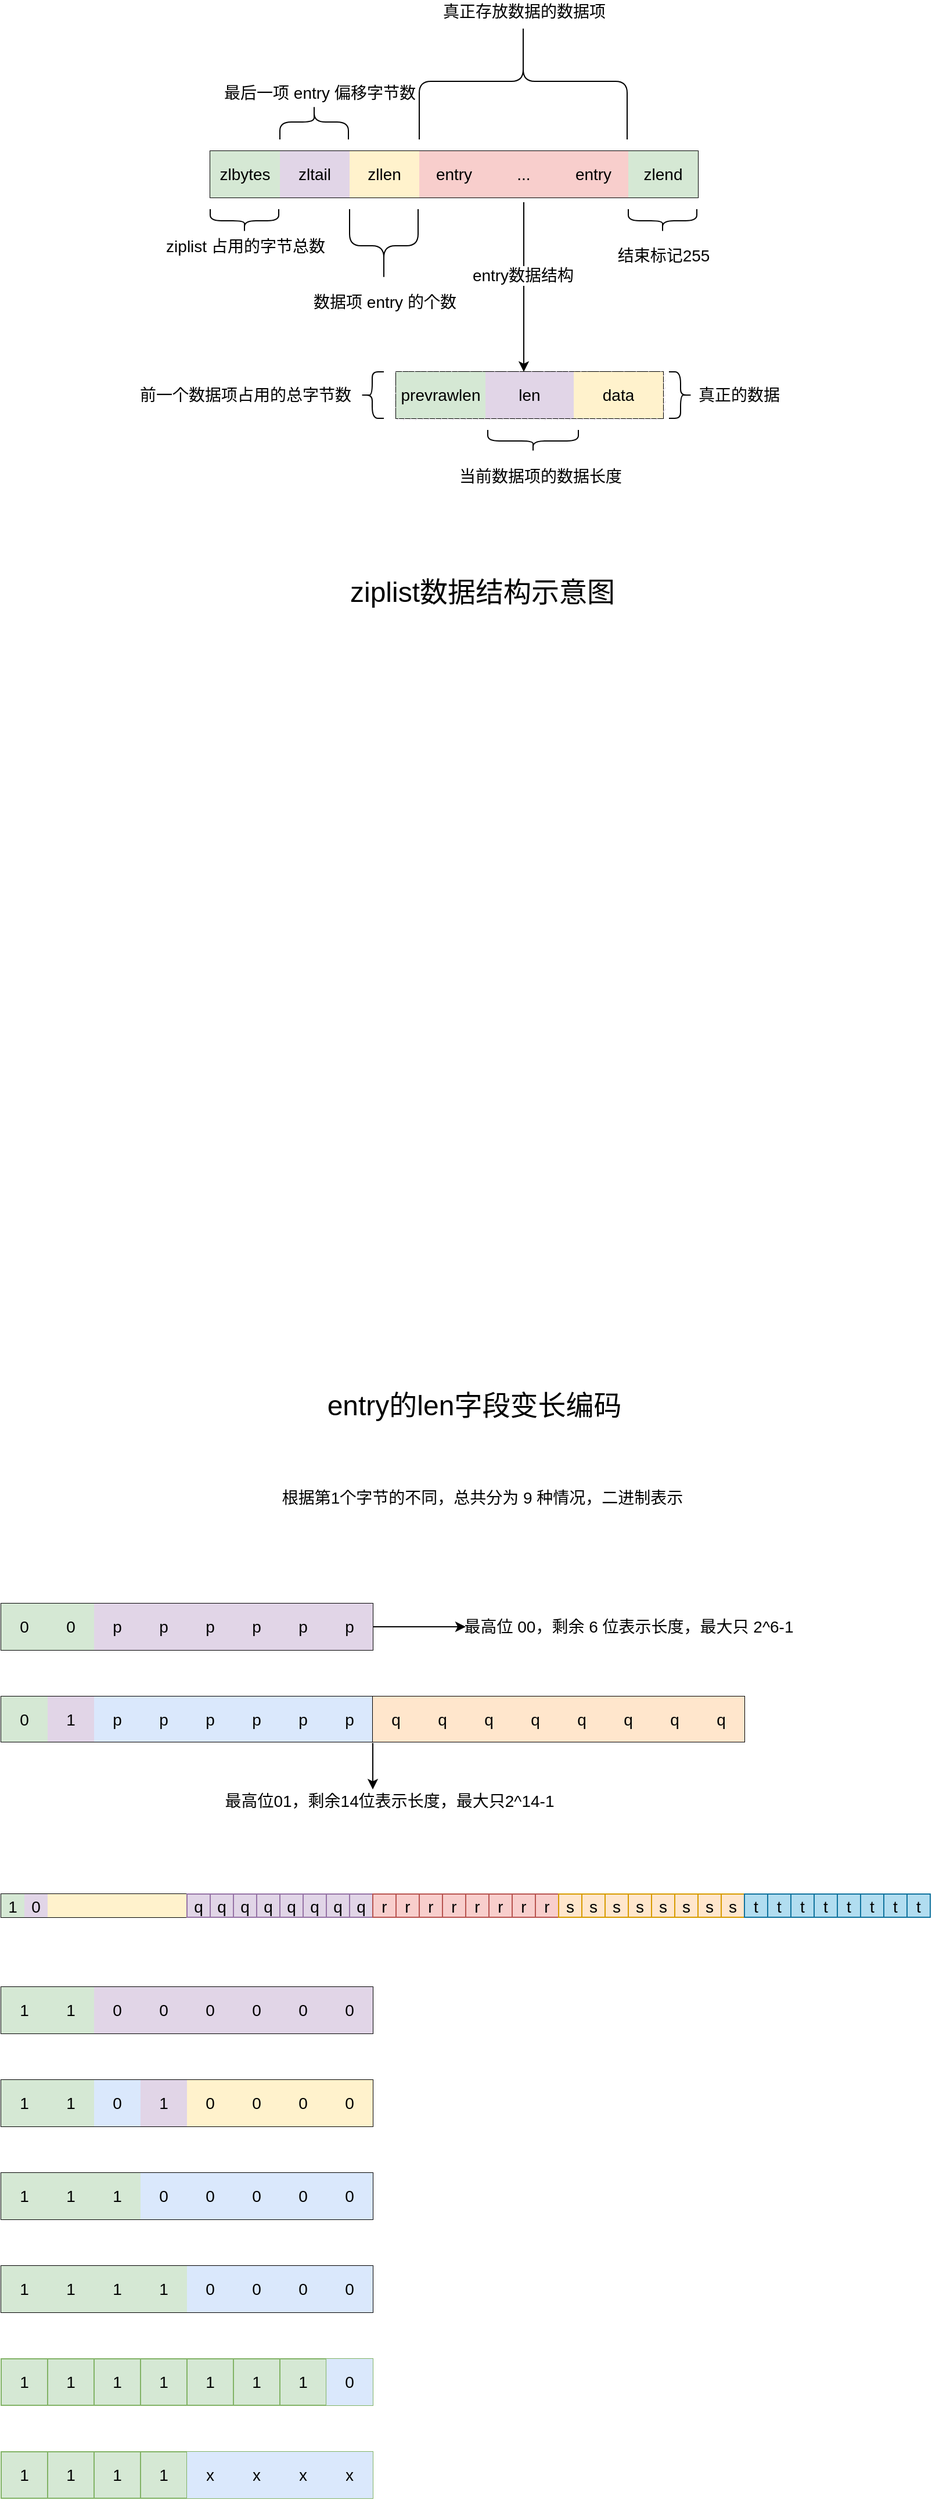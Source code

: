 <mxfile version="15.9.5" type="github">
  <diagram id="AsPG1sqcEy5ZO-IUigUk" name="第 1 页">
    <mxGraphModel dx="1094" dy="668" grid="1" gridSize="10" guides="1" tooltips="1" connect="1" arrows="1" fold="1" page="1" pageScale="1" pageWidth="827" pageHeight="1169" background="#FFFFFF" math="0" shadow="0">
      <root>
        <mxCell id="0" />
        <mxCell id="1" parent="0" />
        <mxCell id="89Xa8MBcNrt8iYYgglH2-23" value="" style="shape=table;startSize=0;container=1;collapsible=0;childLayout=tableLayout;fontSize=14;labelBackgroundColor=default;sketch=0;" vertex="1" parent="1">
          <mxGeometry x="180" y="150" width="420" height="40" as="geometry" />
        </mxCell>
        <mxCell id="89Xa8MBcNrt8iYYgglH2-24" value="" style="shape=partialRectangle;collapsible=0;dropTarget=0;pointerEvents=0;fillColor=none;top=0;left=0;bottom=0;right=0;points=[[0,0.5],[1,0.5]];portConstraint=eastwest;fontSize=14;" vertex="1" parent="89Xa8MBcNrt8iYYgglH2-23">
          <mxGeometry width="420" height="40" as="geometry" />
        </mxCell>
        <mxCell id="89Xa8MBcNrt8iYYgglH2-25" value="&lt;div style=&quot;font-size: 14px;&quot;&gt;zlbytes&lt;br style=&quot;font-size: 14px;&quot;&gt;              &lt;/div&gt;" style="shape=partialRectangle;html=1;whiteSpace=wrap;connectable=0;overflow=hidden;fillColor=#d5e8d4;top=0;left=0;bottom=0;right=0;pointerEvents=1;fontSize=14;strokeColor=#82b366;" vertex="1" parent="89Xa8MBcNrt8iYYgglH2-24">
          <mxGeometry width="60" height="40" as="geometry">
            <mxRectangle width="60" height="40" as="alternateBounds" />
          </mxGeometry>
        </mxCell>
        <mxCell id="89Xa8MBcNrt8iYYgglH2-26" value="&lt;div style=&quot;font-size: 14px;&quot;&gt;zltail&lt;br style=&quot;font-size: 14px;&quot;&gt;              &lt;/div&gt;" style="shape=partialRectangle;html=1;whiteSpace=wrap;connectable=0;overflow=hidden;fillColor=#e1d5e7;top=0;left=0;bottom=0;right=0;pointerEvents=1;fontSize=14;strokeColor=#9673a6;" vertex="1" parent="89Xa8MBcNrt8iYYgglH2-24">
          <mxGeometry x="60" width="60" height="40" as="geometry">
            <mxRectangle width="60" height="40" as="alternateBounds" />
          </mxGeometry>
        </mxCell>
        <mxCell id="89Xa8MBcNrt8iYYgglH2-27" value="&lt;div style=&quot;font-size: 14px;&quot;&gt;zllen&lt;br style=&quot;font-size: 14px;&quot;&gt;              &lt;/div&gt;" style="shape=partialRectangle;html=1;whiteSpace=wrap;connectable=0;overflow=hidden;fillColor=#fff2cc;top=0;left=0;bottom=0;right=0;pointerEvents=1;fontSize=14;strokeColor=#d6b656;gradientDirection=radial;" vertex="1" parent="89Xa8MBcNrt8iYYgglH2-24">
          <mxGeometry x="120" width="60" height="40" as="geometry">
            <mxRectangle width="60" height="40" as="alternateBounds" />
          </mxGeometry>
        </mxCell>
        <mxCell id="89Xa8MBcNrt8iYYgglH2-28" value="&lt;div style=&quot;font-size: 14px;&quot;&gt;entry&lt;br style=&quot;font-size: 14px;&quot;&gt;              &lt;/div&gt;" style="shape=partialRectangle;html=1;whiteSpace=wrap;connectable=0;overflow=hidden;fillColor=#f8cecc;top=0;left=0;bottom=0;right=0;pointerEvents=1;fontSize=14;strokeColor=#b85450;" vertex="1" parent="89Xa8MBcNrt8iYYgglH2-24">
          <mxGeometry x="180" width="60" height="40" as="geometry">
            <mxRectangle width="60" height="40" as="alternateBounds" />
          </mxGeometry>
        </mxCell>
        <mxCell id="89Xa8MBcNrt8iYYgglH2-29" value="&lt;div style=&quot;font-size: 14px;&quot;&gt;...&lt;/div&gt;" style="shape=partialRectangle;html=1;whiteSpace=wrap;connectable=0;overflow=hidden;fillColor=#f8cecc;top=0;left=0;bottom=0;right=0;pointerEvents=1;fontSize=14;strokeColor=#b85450;" vertex="1" parent="89Xa8MBcNrt8iYYgglH2-24">
          <mxGeometry x="240" width="60" height="40" as="geometry">
            <mxRectangle width="60" height="40" as="alternateBounds" />
          </mxGeometry>
        </mxCell>
        <mxCell id="89Xa8MBcNrt8iYYgglH2-30" value="&lt;div style=&quot;font-size: 14px;&quot;&gt;entry&lt;br style=&quot;font-size: 14px;&quot;&gt;              &lt;/div&gt;" style="shape=partialRectangle;html=1;whiteSpace=wrap;connectable=0;overflow=hidden;fillColor=#f8cecc;top=0;left=0;bottom=0;right=0;pointerEvents=1;fontSize=14;strokeColor=#b85450;" vertex="1" parent="89Xa8MBcNrt8iYYgglH2-24">
          <mxGeometry x="300" width="60" height="40" as="geometry">
            <mxRectangle width="60" height="40" as="alternateBounds" />
          </mxGeometry>
        </mxCell>
        <mxCell id="89Xa8MBcNrt8iYYgglH2-31" value="&lt;div style=&quot;font-size: 14px;&quot;&gt;zlend&lt;br style=&quot;font-size: 14px;&quot;&gt;              &lt;/div&gt;" style="shape=partialRectangle;html=1;whiteSpace=wrap;connectable=0;overflow=hidden;fillColor=#d5e8d4;top=0;left=0;bottom=0;right=0;pointerEvents=1;fontSize=14;strokeColor=#82b366;" vertex="1" parent="89Xa8MBcNrt8iYYgglH2-24">
          <mxGeometry x="360" width="60" height="40" as="geometry">
            <mxRectangle width="60" height="40" as="alternateBounds" />
          </mxGeometry>
        </mxCell>
        <mxCell id="89Xa8MBcNrt8iYYgglH2-36" value="" style="shape=curlyBracket;whiteSpace=wrap;html=1;rounded=1;flipH=1;labelBackgroundColor=default;sketch=0;fontSize=14;gradientColor=none;gradientDirection=radial;direction=north;" vertex="1" parent="1">
          <mxGeometry x="180" y="200" width="59" height="20" as="geometry" />
        </mxCell>
        <mxCell id="89Xa8MBcNrt8iYYgglH2-37" value="" style="shape=curlyBracket;whiteSpace=wrap;html=1;rounded=1;labelBackgroundColor=default;sketch=0;fontSize=14;gradientColor=none;gradientDirection=radial;direction=south;" vertex="1" parent="1">
          <mxGeometry x="240" y="110" width="59" height="30" as="geometry" />
        </mxCell>
        <mxCell id="89Xa8MBcNrt8iYYgglH2-38" value="" style="shape=curlyBracket;whiteSpace=wrap;html=1;rounded=1;labelBackgroundColor=default;sketch=0;fontSize=14;gradientColor=none;gradientDirection=radial;direction=south;" vertex="1" parent="1">
          <mxGeometry x="360" y="40" width="179" height="100" as="geometry" />
        </mxCell>
        <mxCell id="89Xa8MBcNrt8iYYgglH2-39" value="" style="shape=curlyBracket;whiteSpace=wrap;html=1;rounded=1;flipH=1;labelBackgroundColor=default;sketch=0;fontSize=14;gradientColor=none;gradientDirection=radial;direction=north;" vertex="1" parent="1">
          <mxGeometry x="300" y="200" width="59" height="63" as="geometry" />
        </mxCell>
        <mxCell id="89Xa8MBcNrt8iYYgglH2-40" value="" style="shape=curlyBracket;whiteSpace=wrap;html=1;rounded=1;flipH=1;labelBackgroundColor=default;sketch=0;fontSize=14;gradientColor=none;gradientDirection=radial;direction=north;" vertex="1" parent="1">
          <mxGeometry x="540" y="200" width="59" height="20" as="geometry" />
        </mxCell>
        <mxCell id="89Xa8MBcNrt8iYYgglH2-42" value="ziplist 占用的字节总数" style="text;html=1;resizable=0;autosize=1;align=center;verticalAlign=middle;points=[];fillColor=none;strokeColor=none;rounded=0;labelBackgroundColor=default;sketch=1;fontSize=14;" vertex="1" parent="1">
          <mxGeometry x="134.5" y="221.5" width="150" height="20" as="geometry" />
        </mxCell>
        <mxCell id="89Xa8MBcNrt8iYYgglH2-43" value="最后一项 entry 偏移字节数" style="text;html=1;resizable=0;autosize=1;align=center;verticalAlign=middle;points=[];fillColor=none;strokeColor=none;rounded=0;labelBackgroundColor=default;sketch=1;fontSize=14;" vertex="1" parent="1">
          <mxGeometry x="184" y="90" width="180" height="20" as="geometry" />
        </mxCell>
        <mxCell id="89Xa8MBcNrt8iYYgglH2-44" value="数据项 entry 的个数" style="text;html=1;resizable=0;autosize=1;align=center;verticalAlign=middle;points=[];fillColor=none;strokeColor=none;rounded=0;labelBackgroundColor=default;sketch=1;fontSize=14;" vertex="1" parent="1">
          <mxGeometry x="260" y="270" width="140" height="20" as="geometry" />
        </mxCell>
        <mxCell id="89Xa8MBcNrt8iYYgglH2-45" value="真正存放数据的数据项" style="text;html=1;resizable=0;autosize=1;align=center;verticalAlign=middle;points=[];fillColor=none;strokeColor=none;rounded=0;labelBackgroundColor=default;sketch=1;fontSize=14;" vertex="1" parent="1">
          <mxGeometry x="369.5" y="20" width="160" height="20" as="geometry" />
        </mxCell>
        <mxCell id="89Xa8MBcNrt8iYYgglH2-46" value="结束标记255" style="text;html=1;resizable=0;autosize=1;align=center;verticalAlign=middle;points=[];fillColor=none;strokeColor=none;rounded=0;labelBackgroundColor=default;sketch=1;fontSize=14;" vertex="1" parent="1">
          <mxGeometry x="524.5" y="230" width="90" height="20" as="geometry" />
        </mxCell>
        <mxCell id="89Xa8MBcNrt8iYYgglH2-48" value="" style="endArrow=classic;html=1;rounded=0;fontSize=14;" edge="1" parent="1">
          <mxGeometry width="50" height="50" relative="1" as="geometry">
            <mxPoint x="450" y="194" as="sourcePoint" />
            <mxPoint x="450" y="340" as="targetPoint" />
          </mxGeometry>
        </mxCell>
        <mxCell id="89Xa8MBcNrt8iYYgglH2-70" value="entry数据结构" style="edgeLabel;html=1;align=center;verticalAlign=middle;resizable=0;points=[];fontSize=14;" vertex="1" connectable="0" parent="89Xa8MBcNrt8iYYgglH2-48">
          <mxGeometry x="-0.142" y="-1" relative="1" as="geometry">
            <mxPoint as="offset" />
          </mxGeometry>
        </mxCell>
        <mxCell id="89Xa8MBcNrt8iYYgglH2-49" value="" style="shape=table;startSize=0;container=1;collapsible=0;childLayout=tableLayout;labelBackgroundColor=default;sketch=0;fontSize=14;gradientColor=none;gradientDirection=radial;" vertex="1" parent="1">
          <mxGeometry x="340" y="340" width="230" height="40" as="geometry" />
        </mxCell>
        <mxCell id="89Xa8MBcNrt8iYYgglH2-50" value="" style="shape=partialRectangle;collapsible=0;dropTarget=0;pointerEvents=0;fillColor=#e1d5e7;top=0;left=0;bottom=0;right=0;points=[[0,0.5],[1,0.5]];portConstraint=eastwest;labelBackgroundColor=default;sketch=1;fontSize=14;strokeColor=#9673a6;" vertex="1" parent="89Xa8MBcNrt8iYYgglH2-49">
          <mxGeometry width="230" height="40" as="geometry" />
        </mxCell>
        <mxCell id="89Xa8MBcNrt8iYYgglH2-51" value="&lt;div&gt;prevrawlen&lt;br&gt;              &lt;/div&gt;" style="shape=partialRectangle;html=1;whiteSpace=wrap;connectable=0;overflow=hidden;top=0;left=0;bottom=0;right=0;pointerEvents=1;labelBackgroundColor=none;sketch=0;fontSize=14;fillColor=#d5e8d4;strokeColor=#82b366;" vertex="1" parent="89Xa8MBcNrt8iYYgglH2-50">
          <mxGeometry width="77" height="40" as="geometry">
            <mxRectangle width="77" height="40" as="alternateBounds" />
          </mxGeometry>
        </mxCell>
        <mxCell id="89Xa8MBcNrt8iYYgglH2-52" value="&lt;div&gt;len&lt;br&gt;              &lt;/div&gt;" style="shape=partialRectangle;html=1;whiteSpace=wrap;connectable=0;overflow=hidden;fillColor=#e1d5e7;top=0;left=0;bottom=0;right=0;pointerEvents=1;labelBackgroundColor=none;sketch=0;fontSize=14;strokeColor=#9673a6;" vertex="1" parent="89Xa8MBcNrt8iYYgglH2-50">
          <mxGeometry x="77" width="76" height="40" as="geometry">
            <mxRectangle width="76" height="40" as="alternateBounds" />
          </mxGeometry>
        </mxCell>
        <mxCell id="89Xa8MBcNrt8iYYgglH2-53" value="&lt;div&gt;data&lt;br&gt;              &lt;/div&gt;" style="shape=partialRectangle;html=1;whiteSpace=wrap;connectable=0;overflow=hidden;fillColor=#fff2cc;top=0;left=0;bottom=0;right=0;pointerEvents=1;labelBackgroundColor=none;sketch=0;fontSize=14;strokeColor=#d6b656;" vertex="1" parent="89Xa8MBcNrt8iYYgglH2-50">
          <mxGeometry x="153" width="77" height="40" as="geometry">
            <mxRectangle width="77" height="40" as="alternateBounds" />
          </mxGeometry>
        </mxCell>
        <mxCell id="89Xa8MBcNrt8iYYgglH2-62" value="" style="shape=curlyBracket;whiteSpace=wrap;html=1;rounded=1;flipH=1;labelBackgroundColor=none;sketch=0;fontSize=14;gradientColor=none;gradientDirection=radial;" vertex="1" parent="1">
          <mxGeometry x="575" y="340" width="20" height="40" as="geometry" />
        </mxCell>
        <mxCell id="89Xa8MBcNrt8iYYgglH2-63" value="" style="shape=curlyBracket;whiteSpace=wrap;html=1;rounded=1;flipH=1;labelBackgroundColor=none;sketch=0;fontSize=14;gradientColor=none;gradientDirection=radial;direction=west;" vertex="1" parent="1">
          <mxGeometry x="309.5" y="340" width="20" height="40" as="geometry" />
        </mxCell>
        <mxCell id="89Xa8MBcNrt8iYYgglH2-64" value="" style="shape=curlyBracket;whiteSpace=wrap;html=1;rounded=1;flipH=1;labelBackgroundColor=none;sketch=0;fontSize=14;gradientColor=none;gradientDirection=radial;direction=north;" vertex="1" parent="1">
          <mxGeometry x="419" y="390" width="78" height="19" as="geometry" />
        </mxCell>
        <mxCell id="89Xa8MBcNrt8iYYgglH2-67" value="前一个数据项占用的总字节数" style="text;html=1;resizable=0;autosize=1;align=center;verticalAlign=middle;points=[];fillColor=none;strokeColor=none;rounded=0;labelBackgroundColor=default;sketch=1;fontSize=14;" vertex="1" parent="1">
          <mxGeometry x="110" y="350" width="200" height="20" as="geometry" />
        </mxCell>
        <mxCell id="89Xa8MBcNrt8iYYgglH2-68" value="当前数据项的数据长度" style="text;html=1;resizable=0;autosize=1;align=center;verticalAlign=middle;points=[];fillColor=none;strokeColor=none;rounded=0;labelBackgroundColor=default;sketch=1;fontSize=14;" vertex="1" parent="1">
          <mxGeometry x="384" y="420" width="160" height="20" as="geometry" />
        </mxCell>
        <mxCell id="89Xa8MBcNrt8iYYgglH2-69" value="&lt;div style=&quot;line-height: 1.75 ; text-align: left&quot;&gt;&lt;font style=&quot;font-size: 14px&quot;&gt;真正的数据&lt;/font&gt;&lt;/div&gt;" style="text;html=1;resizable=0;autosize=1;align=center;verticalAlign=middle;points=[];fillColor=none;strokeColor=none;rounded=0;labelBackgroundColor=default;sketch=1;fontSize=14;" vertex="1" parent="1">
          <mxGeometry x="590" y="345" width="90" height="30" as="geometry" />
        </mxCell>
        <mxCell id="89Xa8MBcNrt8iYYgglH2-82" value="&lt;span style=&quot;font-weight: normal&quot;&gt;ziplist数据结构示意图&lt;/span&gt;" style="text;strokeColor=none;fillColor=none;html=1;fontSize=24;fontStyle=1;verticalAlign=middle;align=center;labelBackgroundColor=none;sketch=0;" vertex="1" parent="1">
          <mxGeometry x="270" y="500" width="287" height="60" as="geometry" />
        </mxCell>
        <mxCell id="89Xa8MBcNrt8iYYgglH2-83" value="" style="shape=table;startSize=0;container=1;collapsible=0;childLayout=tableLayout;labelBackgroundColor=none;sketch=0;fontSize=14;gradientColor=none;gradientDirection=radial;" vertex="1" parent="1">
          <mxGeometry y="1400" width="320" height="40" as="geometry" />
        </mxCell>
        <mxCell id="89Xa8MBcNrt8iYYgglH2-84" value="" style="shape=partialRectangle;collapsible=0;dropTarget=0;pointerEvents=0;fillColor=none;top=0;left=0;bottom=0;right=0;points=[[0,0.5],[1,0.5]];portConstraint=eastwest;labelBackgroundColor=none;sketch=0;fontSize=14;" vertex="1" parent="89Xa8MBcNrt8iYYgglH2-83">
          <mxGeometry width="320" height="40" as="geometry" />
        </mxCell>
        <mxCell id="89Xa8MBcNrt8iYYgglH2-85" value="0" style="shape=partialRectangle;html=1;whiteSpace=wrap;connectable=0;overflow=hidden;fillColor=#d5e8d4;top=0;left=0;bottom=0;right=0;pointerEvents=1;labelBackgroundColor=none;sketch=0;fontSize=14;strokeColor=#82b366;" vertex="1" parent="89Xa8MBcNrt8iYYgglH2-84">
          <mxGeometry width="40" height="40" as="geometry">
            <mxRectangle width="40" height="40" as="alternateBounds" />
          </mxGeometry>
        </mxCell>
        <mxCell id="89Xa8MBcNrt8iYYgglH2-86" value="0" style="shape=partialRectangle;html=1;whiteSpace=wrap;connectable=0;overflow=hidden;fillColor=#d5e8d4;top=0;left=0;bottom=0;right=0;pointerEvents=1;labelBackgroundColor=none;sketch=0;fontSize=14;strokeColor=#82b366;" vertex="1" parent="89Xa8MBcNrt8iYYgglH2-84">
          <mxGeometry x="40" width="40" height="40" as="geometry">
            <mxRectangle width="40" height="40" as="alternateBounds" />
          </mxGeometry>
        </mxCell>
        <mxCell id="89Xa8MBcNrt8iYYgglH2-87" value="p" style="shape=partialRectangle;html=1;whiteSpace=wrap;connectable=0;overflow=hidden;fillColor=#e1d5e7;top=0;left=0;bottom=0;right=0;pointerEvents=1;labelBackgroundColor=none;sketch=0;fontSize=14;strokeColor=#9673a6;" vertex="1" parent="89Xa8MBcNrt8iYYgglH2-84">
          <mxGeometry x="80" width="40" height="40" as="geometry">
            <mxRectangle width="40" height="40" as="alternateBounds" />
          </mxGeometry>
        </mxCell>
        <mxCell id="89Xa8MBcNrt8iYYgglH2-88" value="&lt;span&gt;p&lt;/span&gt;" style="shape=partialRectangle;html=1;whiteSpace=wrap;connectable=0;overflow=hidden;fillColor=#e1d5e7;top=0;left=0;bottom=0;right=0;pointerEvents=1;labelBackgroundColor=none;sketch=0;fontSize=14;strokeColor=#9673a6;" vertex="1" parent="89Xa8MBcNrt8iYYgglH2-84">
          <mxGeometry x="120" width="40" height="40" as="geometry">
            <mxRectangle width="40" height="40" as="alternateBounds" />
          </mxGeometry>
        </mxCell>
        <mxCell id="89Xa8MBcNrt8iYYgglH2-89" value="&lt;span&gt;p&lt;/span&gt;" style="shape=partialRectangle;html=1;whiteSpace=wrap;connectable=0;overflow=hidden;fillColor=#e1d5e7;top=0;left=0;bottom=0;right=0;pointerEvents=1;labelBackgroundColor=none;sketch=0;fontSize=14;strokeColor=#9673a6;" vertex="1" parent="89Xa8MBcNrt8iYYgglH2-84">
          <mxGeometry x="160" width="40" height="40" as="geometry">
            <mxRectangle width="40" height="40" as="alternateBounds" />
          </mxGeometry>
        </mxCell>
        <mxCell id="89Xa8MBcNrt8iYYgglH2-90" value="&lt;span&gt;p&lt;/span&gt;" style="shape=partialRectangle;html=1;whiteSpace=wrap;connectable=0;overflow=hidden;fillColor=#e1d5e7;top=0;left=0;bottom=0;right=0;pointerEvents=1;labelBackgroundColor=none;sketch=0;fontSize=14;strokeColor=#9673a6;" vertex="1" parent="89Xa8MBcNrt8iYYgglH2-84">
          <mxGeometry x="200" width="40" height="40" as="geometry">
            <mxRectangle width="40" height="40" as="alternateBounds" />
          </mxGeometry>
        </mxCell>
        <mxCell id="89Xa8MBcNrt8iYYgglH2-91" value="&lt;span&gt;p&lt;/span&gt;" style="shape=partialRectangle;html=1;whiteSpace=wrap;connectable=0;overflow=hidden;fillColor=#e1d5e7;top=0;left=0;bottom=0;right=0;pointerEvents=1;labelBackgroundColor=none;sketch=0;fontSize=14;strokeColor=#9673a6;" vertex="1" parent="89Xa8MBcNrt8iYYgglH2-84">
          <mxGeometry x="240" width="40" height="40" as="geometry">
            <mxRectangle width="40" height="40" as="alternateBounds" />
          </mxGeometry>
        </mxCell>
        <mxCell id="89Xa8MBcNrt8iYYgglH2-92" value="&lt;span&gt;p&lt;/span&gt;" style="shape=partialRectangle;html=1;whiteSpace=wrap;connectable=0;overflow=hidden;fillColor=#e1d5e7;top=0;left=0;bottom=0;right=0;pointerEvents=1;labelBackgroundColor=none;sketch=0;fontSize=14;strokeColor=#9673a6;" vertex="1" parent="89Xa8MBcNrt8iYYgglH2-84">
          <mxGeometry x="280" width="40" height="40" as="geometry">
            <mxRectangle width="40" height="40" as="alternateBounds" />
          </mxGeometry>
        </mxCell>
        <mxCell id="89Xa8MBcNrt8iYYgglH2-113" value="" style="shape=table;startSize=0;container=1;collapsible=0;childLayout=tableLayout;labelBackgroundColor=none;sketch=0;fontSize=14;gradientColor=none;gradientDirection=radial;" vertex="1" parent="1">
          <mxGeometry y="1730" width="320" height="40" as="geometry" />
        </mxCell>
        <mxCell id="89Xa8MBcNrt8iYYgglH2-114" value="" style="shape=partialRectangle;collapsible=0;dropTarget=0;pointerEvents=0;fillColor=none;top=0;left=0;bottom=0;right=0;points=[[0,0.5],[1,0.5]];portConstraint=eastwest;labelBackgroundColor=none;sketch=0;fontSize=14;" vertex="1" parent="89Xa8MBcNrt8iYYgglH2-113">
          <mxGeometry width="320" height="40" as="geometry" />
        </mxCell>
        <mxCell id="89Xa8MBcNrt8iYYgglH2-115" value="1" style="shape=partialRectangle;html=1;whiteSpace=wrap;connectable=0;overflow=hidden;fillColor=#d5e8d4;top=0;left=0;bottom=0;right=0;pointerEvents=1;labelBackgroundColor=none;sketch=0;fontSize=14;strokeColor=#82b366;" vertex="1" parent="89Xa8MBcNrt8iYYgglH2-114">
          <mxGeometry width="40" height="40" as="geometry">
            <mxRectangle width="40" height="40" as="alternateBounds" />
          </mxGeometry>
        </mxCell>
        <mxCell id="89Xa8MBcNrt8iYYgglH2-116" value="1" style="shape=partialRectangle;html=1;whiteSpace=wrap;connectable=0;overflow=hidden;fillColor=#d5e8d4;top=0;left=0;bottom=0;right=0;pointerEvents=1;labelBackgroundColor=none;sketch=0;fontSize=14;strokeColor=#82b366;" vertex="1" parent="89Xa8MBcNrt8iYYgglH2-114">
          <mxGeometry x="40" width="40" height="40" as="geometry">
            <mxRectangle width="40" height="40" as="alternateBounds" />
          </mxGeometry>
        </mxCell>
        <mxCell id="89Xa8MBcNrt8iYYgglH2-117" value="0" style="shape=partialRectangle;html=1;whiteSpace=wrap;connectable=0;overflow=hidden;fillColor=#e1d5e7;top=0;left=0;bottom=0;right=0;pointerEvents=1;labelBackgroundColor=none;sketch=0;fontSize=14;strokeColor=#9673a6;" vertex="1" parent="89Xa8MBcNrt8iYYgglH2-114">
          <mxGeometry x="80" width="40" height="40" as="geometry">
            <mxRectangle width="40" height="40" as="alternateBounds" />
          </mxGeometry>
        </mxCell>
        <mxCell id="89Xa8MBcNrt8iYYgglH2-118" value="0" style="shape=partialRectangle;html=1;whiteSpace=wrap;connectable=0;overflow=hidden;fillColor=#e1d5e7;top=0;left=0;bottom=0;right=0;pointerEvents=1;labelBackgroundColor=none;sketch=0;fontSize=14;strokeColor=#9673a6;" vertex="1" parent="89Xa8MBcNrt8iYYgglH2-114">
          <mxGeometry x="120" width="40" height="40" as="geometry">
            <mxRectangle width="40" height="40" as="alternateBounds" />
          </mxGeometry>
        </mxCell>
        <mxCell id="89Xa8MBcNrt8iYYgglH2-119" value="0" style="shape=partialRectangle;html=1;whiteSpace=wrap;connectable=0;overflow=hidden;fillColor=#e1d5e7;top=0;left=0;bottom=0;right=0;pointerEvents=1;labelBackgroundColor=none;sketch=0;fontSize=14;strokeColor=#9673a6;" vertex="1" parent="89Xa8MBcNrt8iYYgglH2-114">
          <mxGeometry x="160" width="40" height="40" as="geometry">
            <mxRectangle width="40" height="40" as="alternateBounds" />
          </mxGeometry>
        </mxCell>
        <mxCell id="89Xa8MBcNrt8iYYgglH2-120" value="0" style="shape=partialRectangle;html=1;whiteSpace=wrap;connectable=0;overflow=hidden;fillColor=#e1d5e7;top=0;left=0;bottom=0;right=0;pointerEvents=1;labelBackgroundColor=none;sketch=0;fontSize=14;strokeColor=#9673a6;" vertex="1" parent="89Xa8MBcNrt8iYYgglH2-114">
          <mxGeometry x="200" width="40" height="40" as="geometry">
            <mxRectangle width="40" height="40" as="alternateBounds" />
          </mxGeometry>
        </mxCell>
        <mxCell id="89Xa8MBcNrt8iYYgglH2-121" value="0" style="shape=partialRectangle;html=1;whiteSpace=wrap;connectable=0;overflow=hidden;fillColor=#e1d5e7;top=0;left=0;bottom=0;right=0;pointerEvents=1;labelBackgroundColor=none;sketch=0;fontSize=14;strokeColor=#9673a6;" vertex="1" parent="89Xa8MBcNrt8iYYgglH2-114">
          <mxGeometry x="240" width="40" height="40" as="geometry">
            <mxRectangle width="40" height="40" as="alternateBounds" />
          </mxGeometry>
        </mxCell>
        <mxCell id="89Xa8MBcNrt8iYYgglH2-122" value="0" style="shape=partialRectangle;html=1;whiteSpace=wrap;connectable=0;overflow=hidden;fillColor=#e1d5e7;top=0;left=0;bottom=0;right=0;pointerEvents=1;labelBackgroundColor=none;sketch=0;fontSize=14;strokeColor=#9673a6;" vertex="1" parent="89Xa8MBcNrt8iYYgglH2-114">
          <mxGeometry x="280" width="40" height="40" as="geometry">
            <mxRectangle width="40" height="40" as="alternateBounds" />
          </mxGeometry>
        </mxCell>
        <mxCell id="89Xa8MBcNrt8iYYgglH2-123" value="" style="shape=table;startSize=0;container=1;collapsible=0;childLayout=tableLayout;labelBackgroundColor=none;sketch=0;fontSize=14;gradientColor=none;gradientDirection=radial;" vertex="1" parent="1">
          <mxGeometry y="1810" width="320" height="40" as="geometry" />
        </mxCell>
        <mxCell id="89Xa8MBcNrt8iYYgglH2-124" value="" style="shape=partialRectangle;collapsible=0;dropTarget=0;pointerEvents=0;fillColor=none;top=0;left=0;bottom=0;right=0;points=[[0,0.5],[1,0.5]];portConstraint=eastwest;labelBackgroundColor=none;sketch=0;fontSize=14;" vertex="1" parent="89Xa8MBcNrt8iYYgglH2-123">
          <mxGeometry width="320" height="40" as="geometry" />
        </mxCell>
        <mxCell id="89Xa8MBcNrt8iYYgglH2-125" value="1" style="shape=partialRectangle;html=1;whiteSpace=wrap;connectable=0;overflow=hidden;fillColor=#d5e8d4;top=0;left=0;bottom=0;right=0;pointerEvents=1;labelBackgroundColor=none;sketch=0;fontSize=14;strokeColor=#82b366;" vertex="1" parent="89Xa8MBcNrt8iYYgglH2-124">
          <mxGeometry width="40" height="40" as="geometry">
            <mxRectangle width="40" height="40" as="alternateBounds" />
          </mxGeometry>
        </mxCell>
        <mxCell id="89Xa8MBcNrt8iYYgglH2-126" value="1" style="shape=partialRectangle;html=1;whiteSpace=wrap;connectable=0;overflow=hidden;fillColor=#d5e8d4;top=0;left=0;bottom=0;right=0;pointerEvents=1;labelBackgroundColor=none;sketch=0;fontSize=14;strokeColor=#82b366;" vertex="1" parent="89Xa8MBcNrt8iYYgglH2-124">
          <mxGeometry x="40" width="40" height="40" as="geometry">
            <mxRectangle width="40" height="40" as="alternateBounds" />
          </mxGeometry>
        </mxCell>
        <mxCell id="89Xa8MBcNrt8iYYgglH2-127" value="0" style="shape=partialRectangle;html=1;whiteSpace=wrap;connectable=0;overflow=hidden;fillColor=#dae8fc;top=0;left=0;bottom=0;right=0;pointerEvents=1;labelBackgroundColor=none;sketch=0;fontSize=14;strokeColor=#6c8ebf;" vertex="1" parent="89Xa8MBcNrt8iYYgglH2-124">
          <mxGeometry x="80" width="40" height="40" as="geometry">
            <mxRectangle width="40" height="40" as="alternateBounds" />
          </mxGeometry>
        </mxCell>
        <mxCell id="89Xa8MBcNrt8iYYgglH2-128" value="1" style="shape=partialRectangle;html=1;whiteSpace=wrap;connectable=0;overflow=hidden;fillColor=#e1d5e7;top=0;left=0;bottom=0;right=0;pointerEvents=1;labelBackgroundColor=none;sketch=0;fontSize=14;strokeColor=#9673a6;" vertex="1" parent="89Xa8MBcNrt8iYYgglH2-124">
          <mxGeometry x="120" width="40" height="40" as="geometry">
            <mxRectangle width="40" height="40" as="alternateBounds" />
          </mxGeometry>
        </mxCell>
        <mxCell id="89Xa8MBcNrt8iYYgglH2-129" value="0" style="shape=partialRectangle;html=1;whiteSpace=wrap;connectable=0;overflow=hidden;fillColor=#fff2cc;top=0;left=0;bottom=0;right=0;pointerEvents=1;labelBackgroundColor=none;sketch=0;fontSize=14;strokeColor=#d6b656;" vertex="1" parent="89Xa8MBcNrt8iYYgglH2-124">
          <mxGeometry x="160" width="40" height="40" as="geometry">
            <mxRectangle width="40" height="40" as="alternateBounds" />
          </mxGeometry>
        </mxCell>
        <mxCell id="89Xa8MBcNrt8iYYgglH2-130" value="0" style="shape=partialRectangle;html=1;whiteSpace=wrap;connectable=0;overflow=hidden;fillColor=#fff2cc;top=0;left=0;bottom=0;right=0;pointerEvents=1;labelBackgroundColor=none;sketch=0;fontSize=14;strokeColor=#d6b656;" vertex="1" parent="89Xa8MBcNrt8iYYgglH2-124">
          <mxGeometry x="200" width="40" height="40" as="geometry">
            <mxRectangle width="40" height="40" as="alternateBounds" />
          </mxGeometry>
        </mxCell>
        <mxCell id="89Xa8MBcNrt8iYYgglH2-131" value="0" style="shape=partialRectangle;html=1;whiteSpace=wrap;connectable=0;overflow=hidden;fillColor=#fff2cc;top=0;left=0;bottom=0;right=0;pointerEvents=1;labelBackgroundColor=none;sketch=0;fontSize=14;strokeColor=#d6b656;" vertex="1" parent="89Xa8MBcNrt8iYYgglH2-124">
          <mxGeometry x="240" width="40" height="40" as="geometry">
            <mxRectangle width="40" height="40" as="alternateBounds" />
          </mxGeometry>
        </mxCell>
        <mxCell id="89Xa8MBcNrt8iYYgglH2-132" value="0" style="shape=partialRectangle;html=1;whiteSpace=wrap;connectable=0;overflow=hidden;fillColor=#fff2cc;top=0;left=0;bottom=0;right=0;pointerEvents=1;labelBackgroundColor=none;sketch=0;fontSize=14;strokeColor=#d6b656;" vertex="1" parent="89Xa8MBcNrt8iYYgglH2-124">
          <mxGeometry x="280" width="40" height="40" as="geometry">
            <mxRectangle width="40" height="40" as="alternateBounds" />
          </mxGeometry>
        </mxCell>
        <mxCell id="89Xa8MBcNrt8iYYgglH2-133" value="" style="shape=table;startSize=0;container=1;collapsible=0;childLayout=tableLayout;labelBackgroundColor=none;sketch=0;fontSize=14;gradientColor=none;gradientDirection=radial;" vertex="1" parent="1">
          <mxGeometry y="1890" width="320" height="40" as="geometry" />
        </mxCell>
        <mxCell id="89Xa8MBcNrt8iYYgglH2-134" value="" style="shape=partialRectangle;collapsible=0;dropTarget=0;pointerEvents=0;fillColor=none;top=0;left=0;bottom=0;right=0;points=[[0,0.5],[1,0.5]];portConstraint=eastwest;labelBackgroundColor=none;sketch=0;fontSize=14;" vertex="1" parent="89Xa8MBcNrt8iYYgglH2-133">
          <mxGeometry width="320" height="40" as="geometry" />
        </mxCell>
        <mxCell id="89Xa8MBcNrt8iYYgglH2-135" value="1" style="shape=partialRectangle;html=1;whiteSpace=wrap;connectable=0;overflow=hidden;fillColor=#d5e8d4;top=0;left=0;bottom=0;right=0;pointerEvents=1;labelBackgroundColor=none;sketch=0;fontSize=14;strokeColor=#82b366;" vertex="1" parent="89Xa8MBcNrt8iYYgglH2-134">
          <mxGeometry width="40" height="40" as="geometry">
            <mxRectangle width="40" height="40" as="alternateBounds" />
          </mxGeometry>
        </mxCell>
        <mxCell id="89Xa8MBcNrt8iYYgglH2-136" value="1" style="shape=partialRectangle;html=1;whiteSpace=wrap;connectable=0;overflow=hidden;fillColor=#d5e8d4;top=0;left=0;bottom=0;right=0;pointerEvents=1;labelBackgroundColor=none;sketch=0;fontSize=14;strokeColor=#82b366;" vertex="1" parent="89Xa8MBcNrt8iYYgglH2-134">
          <mxGeometry x="40" width="40" height="40" as="geometry">
            <mxRectangle width="40" height="40" as="alternateBounds" />
          </mxGeometry>
        </mxCell>
        <mxCell id="89Xa8MBcNrt8iYYgglH2-137" value="1" style="shape=partialRectangle;html=1;whiteSpace=wrap;connectable=0;overflow=hidden;fillColor=#d5e8d4;top=0;left=0;bottom=0;right=0;pointerEvents=1;labelBackgroundColor=none;sketch=0;fontSize=14;strokeColor=#82b366;" vertex="1" parent="89Xa8MBcNrt8iYYgglH2-134">
          <mxGeometry x="80" width="40" height="40" as="geometry">
            <mxRectangle width="40" height="40" as="alternateBounds" />
          </mxGeometry>
        </mxCell>
        <mxCell id="89Xa8MBcNrt8iYYgglH2-138" value="0" style="shape=partialRectangle;html=1;whiteSpace=wrap;connectable=0;overflow=hidden;fillColor=#dae8fc;top=0;left=0;bottom=0;right=0;pointerEvents=1;labelBackgroundColor=none;sketch=0;fontSize=14;strokeColor=#6c8ebf;" vertex="1" parent="89Xa8MBcNrt8iYYgglH2-134">
          <mxGeometry x="120" width="40" height="40" as="geometry">
            <mxRectangle width="40" height="40" as="alternateBounds" />
          </mxGeometry>
        </mxCell>
        <mxCell id="89Xa8MBcNrt8iYYgglH2-139" value="0" style="shape=partialRectangle;html=1;whiteSpace=wrap;connectable=0;overflow=hidden;fillColor=#dae8fc;top=0;left=0;bottom=0;right=0;pointerEvents=1;labelBackgroundColor=none;sketch=0;fontSize=14;strokeColor=#6c8ebf;" vertex="1" parent="89Xa8MBcNrt8iYYgglH2-134">
          <mxGeometry x="160" width="40" height="40" as="geometry">
            <mxRectangle width="40" height="40" as="alternateBounds" />
          </mxGeometry>
        </mxCell>
        <mxCell id="89Xa8MBcNrt8iYYgglH2-140" value="0" style="shape=partialRectangle;html=1;whiteSpace=wrap;connectable=0;overflow=hidden;fillColor=#dae8fc;top=0;left=0;bottom=0;right=0;pointerEvents=1;labelBackgroundColor=none;sketch=0;fontSize=14;strokeColor=#6c8ebf;" vertex="1" parent="89Xa8MBcNrt8iYYgglH2-134">
          <mxGeometry x="200" width="40" height="40" as="geometry">
            <mxRectangle width="40" height="40" as="alternateBounds" />
          </mxGeometry>
        </mxCell>
        <mxCell id="89Xa8MBcNrt8iYYgglH2-141" value="0" style="shape=partialRectangle;html=1;whiteSpace=wrap;connectable=0;overflow=hidden;fillColor=#dae8fc;top=0;left=0;bottom=0;right=0;pointerEvents=1;labelBackgroundColor=none;sketch=0;fontSize=14;strokeColor=#6c8ebf;" vertex="1" parent="89Xa8MBcNrt8iYYgglH2-134">
          <mxGeometry x="240" width="40" height="40" as="geometry">
            <mxRectangle width="40" height="40" as="alternateBounds" />
          </mxGeometry>
        </mxCell>
        <mxCell id="89Xa8MBcNrt8iYYgglH2-142" value="0" style="shape=partialRectangle;html=1;whiteSpace=wrap;connectable=0;overflow=hidden;fillColor=#dae8fc;top=0;left=0;bottom=0;right=0;pointerEvents=1;labelBackgroundColor=none;sketch=0;fontSize=14;strokeColor=#6c8ebf;" vertex="1" parent="89Xa8MBcNrt8iYYgglH2-134">
          <mxGeometry x="280" width="40" height="40" as="geometry">
            <mxRectangle width="40" height="40" as="alternateBounds" />
          </mxGeometry>
        </mxCell>
        <mxCell id="89Xa8MBcNrt8iYYgglH2-164" value="" style="shape=table;startSize=0;container=1;collapsible=0;childLayout=tableLayout;labelBackgroundColor=none;sketch=0;fontSize=14;gradientColor=none;gradientDirection=radial;" vertex="1" parent="1">
          <mxGeometry y="1970" width="320" height="40" as="geometry" />
        </mxCell>
        <mxCell id="89Xa8MBcNrt8iYYgglH2-165" value="" style="shape=partialRectangle;collapsible=0;dropTarget=0;pointerEvents=0;fillColor=none;top=0;left=0;bottom=0;right=0;points=[[0,0.5],[1,0.5]];portConstraint=eastwest;labelBackgroundColor=none;sketch=0;fontSize=14;" vertex="1" parent="89Xa8MBcNrt8iYYgglH2-164">
          <mxGeometry width="320" height="40" as="geometry" />
        </mxCell>
        <mxCell id="89Xa8MBcNrt8iYYgglH2-166" value="1" style="shape=partialRectangle;html=1;whiteSpace=wrap;connectable=0;overflow=hidden;fillColor=#d5e8d4;top=0;left=0;bottom=0;right=0;pointerEvents=1;labelBackgroundColor=none;sketch=0;fontSize=14;strokeColor=#82b366;" vertex="1" parent="89Xa8MBcNrt8iYYgglH2-165">
          <mxGeometry width="40" height="40" as="geometry">
            <mxRectangle width="40" height="40" as="alternateBounds" />
          </mxGeometry>
        </mxCell>
        <mxCell id="89Xa8MBcNrt8iYYgglH2-167" value="1" style="shape=partialRectangle;html=1;whiteSpace=wrap;connectable=0;overflow=hidden;fillColor=#d5e8d4;top=0;left=0;bottom=0;right=0;pointerEvents=1;labelBackgroundColor=none;sketch=0;fontSize=14;strokeColor=#82b366;" vertex="1" parent="89Xa8MBcNrt8iYYgglH2-165">
          <mxGeometry x="40" width="40" height="40" as="geometry">
            <mxRectangle width="40" height="40" as="alternateBounds" />
          </mxGeometry>
        </mxCell>
        <mxCell id="89Xa8MBcNrt8iYYgglH2-168" value="1" style="shape=partialRectangle;html=1;whiteSpace=wrap;connectable=0;overflow=hidden;fillColor=#d5e8d4;top=0;left=0;bottom=0;right=0;pointerEvents=1;labelBackgroundColor=none;sketch=0;fontSize=14;strokeColor=#82b366;" vertex="1" parent="89Xa8MBcNrt8iYYgglH2-165">
          <mxGeometry x="80" width="40" height="40" as="geometry">
            <mxRectangle width="40" height="40" as="alternateBounds" />
          </mxGeometry>
        </mxCell>
        <mxCell id="89Xa8MBcNrt8iYYgglH2-169" value="1" style="shape=partialRectangle;html=1;whiteSpace=wrap;connectable=0;overflow=hidden;fillColor=#d5e8d4;top=0;left=0;bottom=0;right=0;pointerEvents=1;labelBackgroundColor=none;sketch=0;fontSize=14;strokeColor=#82b366;" vertex="1" parent="89Xa8MBcNrt8iYYgglH2-165">
          <mxGeometry x="120" width="40" height="40" as="geometry">
            <mxRectangle width="40" height="40" as="alternateBounds" />
          </mxGeometry>
        </mxCell>
        <mxCell id="89Xa8MBcNrt8iYYgglH2-170" value="0" style="shape=partialRectangle;html=1;whiteSpace=wrap;connectable=0;overflow=hidden;fillColor=#dae8fc;top=0;left=0;bottom=0;right=0;pointerEvents=1;labelBackgroundColor=none;sketch=0;fontSize=14;strokeColor=#6c8ebf;" vertex="1" parent="89Xa8MBcNrt8iYYgglH2-165">
          <mxGeometry x="160" width="40" height="40" as="geometry">
            <mxRectangle width="40" height="40" as="alternateBounds" />
          </mxGeometry>
        </mxCell>
        <mxCell id="89Xa8MBcNrt8iYYgglH2-171" value="0" style="shape=partialRectangle;html=1;whiteSpace=wrap;connectable=0;overflow=hidden;fillColor=#dae8fc;top=0;left=0;bottom=0;right=0;pointerEvents=1;labelBackgroundColor=none;sketch=0;fontSize=14;strokeColor=#6c8ebf;" vertex="1" parent="89Xa8MBcNrt8iYYgglH2-165">
          <mxGeometry x="200" width="40" height="40" as="geometry">
            <mxRectangle width="40" height="40" as="alternateBounds" />
          </mxGeometry>
        </mxCell>
        <mxCell id="89Xa8MBcNrt8iYYgglH2-172" value="0" style="shape=partialRectangle;html=1;whiteSpace=wrap;connectable=0;overflow=hidden;fillColor=#dae8fc;top=0;left=0;bottom=0;right=0;pointerEvents=1;labelBackgroundColor=none;sketch=0;fontSize=14;strokeColor=#6c8ebf;" vertex="1" parent="89Xa8MBcNrt8iYYgglH2-165">
          <mxGeometry x="240" width="40" height="40" as="geometry">
            <mxRectangle width="40" height="40" as="alternateBounds" />
          </mxGeometry>
        </mxCell>
        <mxCell id="89Xa8MBcNrt8iYYgglH2-173" value="0" style="shape=partialRectangle;html=1;whiteSpace=wrap;connectable=0;overflow=hidden;fillColor=#dae8fc;top=0;left=0;bottom=0;right=0;pointerEvents=1;labelBackgroundColor=none;sketch=0;fontSize=14;strokeColor=#6c8ebf;" vertex="1" parent="89Xa8MBcNrt8iYYgglH2-165">
          <mxGeometry x="280" width="40" height="40" as="geometry">
            <mxRectangle width="40" height="40" as="alternateBounds" />
          </mxGeometry>
        </mxCell>
        <mxCell id="89Xa8MBcNrt8iYYgglH2-174" value="" style="shape=table;startSize=0;container=1;collapsible=0;childLayout=tableLayout;labelBackgroundColor=none;sketch=0;fontSize=14;gradientDirection=radial;fillColor=#d5e8d4;strokeColor=#82b366;" vertex="1" parent="1">
          <mxGeometry y="2050" width="320" height="40" as="geometry" />
        </mxCell>
        <mxCell id="89Xa8MBcNrt8iYYgglH2-175" value="" style="shape=partialRectangle;collapsible=0;dropTarget=0;pointerEvents=0;fillColor=none;top=0;left=0;bottom=0;right=0;points=[[0,0.5],[1,0.5]];portConstraint=eastwest;labelBackgroundColor=none;sketch=0;fontSize=14;" vertex="1" parent="89Xa8MBcNrt8iYYgglH2-174">
          <mxGeometry width="320" height="40" as="geometry" />
        </mxCell>
        <mxCell id="89Xa8MBcNrt8iYYgglH2-176" value="1" style="shape=partialRectangle;html=1;whiteSpace=wrap;connectable=0;overflow=hidden;fillColor=none;top=0;left=0;bottom=0;right=0;pointerEvents=1;labelBackgroundColor=none;sketch=0;fontSize=14;" vertex="1" parent="89Xa8MBcNrt8iYYgglH2-175">
          <mxGeometry width="40" height="40" as="geometry">
            <mxRectangle width="40" height="40" as="alternateBounds" />
          </mxGeometry>
        </mxCell>
        <mxCell id="89Xa8MBcNrt8iYYgglH2-177" value="1" style="shape=partialRectangle;html=1;whiteSpace=wrap;connectable=0;overflow=hidden;fillColor=none;top=0;left=0;bottom=0;right=0;pointerEvents=1;labelBackgroundColor=none;sketch=0;fontSize=14;" vertex="1" parent="89Xa8MBcNrt8iYYgglH2-175">
          <mxGeometry x="40" width="40" height="40" as="geometry">
            <mxRectangle width="40" height="40" as="alternateBounds" />
          </mxGeometry>
        </mxCell>
        <mxCell id="89Xa8MBcNrt8iYYgglH2-178" value="1" style="shape=partialRectangle;html=1;whiteSpace=wrap;connectable=0;overflow=hidden;fillColor=none;top=0;left=0;bottom=0;right=0;pointerEvents=1;labelBackgroundColor=none;sketch=0;fontSize=14;" vertex="1" parent="89Xa8MBcNrt8iYYgglH2-175">
          <mxGeometry x="80" width="40" height="40" as="geometry">
            <mxRectangle width="40" height="40" as="alternateBounds" />
          </mxGeometry>
        </mxCell>
        <mxCell id="89Xa8MBcNrt8iYYgglH2-179" value="1" style="shape=partialRectangle;html=1;whiteSpace=wrap;connectable=0;overflow=hidden;fillColor=none;top=0;left=0;bottom=0;right=0;pointerEvents=1;labelBackgroundColor=none;sketch=0;fontSize=14;" vertex="1" parent="89Xa8MBcNrt8iYYgglH2-175">
          <mxGeometry x="120" width="40" height="40" as="geometry">
            <mxRectangle width="40" height="40" as="alternateBounds" />
          </mxGeometry>
        </mxCell>
        <mxCell id="89Xa8MBcNrt8iYYgglH2-180" value="1" style="shape=partialRectangle;html=1;whiteSpace=wrap;connectable=0;overflow=hidden;fillColor=none;top=0;left=0;bottom=0;right=0;pointerEvents=1;labelBackgroundColor=none;sketch=0;fontSize=14;" vertex="1" parent="89Xa8MBcNrt8iYYgglH2-175">
          <mxGeometry x="160" width="40" height="40" as="geometry">
            <mxRectangle width="40" height="40" as="alternateBounds" />
          </mxGeometry>
        </mxCell>
        <mxCell id="89Xa8MBcNrt8iYYgglH2-181" value="1" style="shape=partialRectangle;html=1;whiteSpace=wrap;connectable=0;overflow=hidden;fillColor=none;top=0;left=0;bottom=0;right=0;pointerEvents=1;labelBackgroundColor=none;sketch=0;fontSize=14;" vertex="1" parent="89Xa8MBcNrt8iYYgglH2-175">
          <mxGeometry x="200" width="40" height="40" as="geometry">
            <mxRectangle width="40" height="40" as="alternateBounds" />
          </mxGeometry>
        </mxCell>
        <mxCell id="89Xa8MBcNrt8iYYgglH2-182" value="1" style="shape=partialRectangle;html=1;whiteSpace=wrap;connectable=0;overflow=hidden;fillColor=none;top=0;left=0;bottom=0;right=0;pointerEvents=1;labelBackgroundColor=none;sketch=0;fontSize=14;" vertex="1" parent="89Xa8MBcNrt8iYYgglH2-175">
          <mxGeometry x="240" width="40" height="40" as="geometry">
            <mxRectangle width="40" height="40" as="alternateBounds" />
          </mxGeometry>
        </mxCell>
        <mxCell id="89Xa8MBcNrt8iYYgglH2-183" value="0" style="shape=partialRectangle;html=1;whiteSpace=wrap;connectable=0;overflow=hidden;fillColor=#dae8fc;top=0;left=0;bottom=0;right=0;pointerEvents=1;labelBackgroundColor=none;sketch=0;fontSize=14;strokeColor=#6c8ebf;" vertex="1" parent="89Xa8MBcNrt8iYYgglH2-175">
          <mxGeometry x="280" width="40" height="40" as="geometry">
            <mxRectangle width="40" height="40" as="alternateBounds" />
          </mxGeometry>
        </mxCell>
        <mxCell id="89Xa8MBcNrt8iYYgglH2-184" value="" style="shape=table;startSize=0;container=1;collapsible=0;childLayout=tableLayout;labelBackgroundColor=none;sketch=0;fontSize=14;gradientDirection=radial;fillColor=#d5e8d4;strokeColor=#82b366;" vertex="1" parent="1">
          <mxGeometry y="2130" width="320" height="40" as="geometry" />
        </mxCell>
        <mxCell id="89Xa8MBcNrt8iYYgglH2-185" value="" style="shape=partialRectangle;collapsible=0;dropTarget=0;pointerEvents=0;fillColor=none;top=0;left=0;bottom=0;right=0;points=[[0,0.5],[1,0.5]];portConstraint=eastwest;labelBackgroundColor=none;sketch=0;fontSize=14;" vertex="1" parent="89Xa8MBcNrt8iYYgglH2-184">
          <mxGeometry width="320" height="40" as="geometry" />
        </mxCell>
        <mxCell id="89Xa8MBcNrt8iYYgglH2-186" value="1" style="shape=partialRectangle;html=1;whiteSpace=wrap;connectable=0;overflow=hidden;fillColor=none;top=0;left=0;bottom=0;right=0;pointerEvents=1;labelBackgroundColor=none;sketch=0;fontSize=14;" vertex="1" parent="89Xa8MBcNrt8iYYgglH2-185">
          <mxGeometry width="40" height="40" as="geometry">
            <mxRectangle width="40" height="40" as="alternateBounds" />
          </mxGeometry>
        </mxCell>
        <mxCell id="89Xa8MBcNrt8iYYgglH2-187" value="1" style="shape=partialRectangle;html=1;whiteSpace=wrap;connectable=0;overflow=hidden;fillColor=none;top=0;left=0;bottom=0;right=0;pointerEvents=1;labelBackgroundColor=none;sketch=0;fontSize=14;" vertex="1" parent="89Xa8MBcNrt8iYYgglH2-185">
          <mxGeometry x="40" width="40" height="40" as="geometry">
            <mxRectangle width="40" height="40" as="alternateBounds" />
          </mxGeometry>
        </mxCell>
        <mxCell id="89Xa8MBcNrt8iYYgglH2-188" value="1" style="shape=partialRectangle;html=1;whiteSpace=wrap;connectable=0;overflow=hidden;fillColor=none;top=0;left=0;bottom=0;right=0;pointerEvents=1;labelBackgroundColor=none;sketch=0;fontSize=14;" vertex="1" parent="89Xa8MBcNrt8iYYgglH2-185">
          <mxGeometry x="80" width="40" height="40" as="geometry">
            <mxRectangle width="40" height="40" as="alternateBounds" />
          </mxGeometry>
        </mxCell>
        <mxCell id="89Xa8MBcNrt8iYYgglH2-189" value="1" style="shape=partialRectangle;html=1;whiteSpace=wrap;connectable=0;overflow=hidden;fillColor=none;top=0;left=0;bottom=0;right=0;pointerEvents=1;labelBackgroundColor=none;sketch=0;fontSize=14;" vertex="1" parent="89Xa8MBcNrt8iYYgglH2-185">
          <mxGeometry x="120" width="40" height="40" as="geometry">
            <mxRectangle width="40" height="40" as="alternateBounds" />
          </mxGeometry>
        </mxCell>
        <mxCell id="89Xa8MBcNrt8iYYgglH2-190" value="x" style="shape=partialRectangle;html=1;whiteSpace=wrap;connectable=0;overflow=hidden;fillColor=#dae8fc;top=0;left=0;bottom=0;right=0;pointerEvents=1;labelBackgroundColor=none;sketch=0;fontSize=14;strokeColor=#6c8ebf;" vertex="1" parent="89Xa8MBcNrt8iYYgglH2-185">
          <mxGeometry x="160" width="40" height="40" as="geometry">
            <mxRectangle width="40" height="40" as="alternateBounds" />
          </mxGeometry>
        </mxCell>
        <mxCell id="89Xa8MBcNrt8iYYgglH2-191" value="x" style="shape=partialRectangle;html=1;whiteSpace=wrap;connectable=0;overflow=hidden;fillColor=#dae8fc;top=0;left=0;bottom=0;right=0;pointerEvents=1;labelBackgroundColor=none;sketch=0;fontSize=14;strokeColor=#6c8ebf;" vertex="1" parent="89Xa8MBcNrt8iYYgglH2-185">
          <mxGeometry x="200" width="40" height="40" as="geometry">
            <mxRectangle width="40" height="40" as="alternateBounds" />
          </mxGeometry>
        </mxCell>
        <mxCell id="89Xa8MBcNrt8iYYgglH2-192" value="x" style="shape=partialRectangle;html=1;whiteSpace=wrap;connectable=0;overflow=hidden;fillColor=#dae8fc;top=0;left=0;bottom=0;right=0;pointerEvents=1;labelBackgroundColor=none;sketch=0;fontSize=14;strokeColor=#6c8ebf;" vertex="1" parent="89Xa8MBcNrt8iYYgglH2-185">
          <mxGeometry x="240" width="40" height="40" as="geometry">
            <mxRectangle width="40" height="40" as="alternateBounds" />
          </mxGeometry>
        </mxCell>
        <mxCell id="89Xa8MBcNrt8iYYgglH2-193" value="x" style="shape=partialRectangle;html=1;whiteSpace=wrap;connectable=0;overflow=hidden;fillColor=#dae8fc;top=0;left=0;bottom=0;right=0;pointerEvents=1;labelBackgroundColor=none;sketch=0;fontSize=14;strokeColor=#6c8ebf;" vertex="1" parent="89Xa8MBcNrt8iYYgglH2-185">
          <mxGeometry x="280" width="40" height="40" as="geometry">
            <mxRectangle width="40" height="40" as="alternateBounds" />
          </mxGeometry>
        </mxCell>
        <mxCell id="89Xa8MBcNrt8iYYgglH2-194" value="&lt;span style=&quot;font-weight: normal&quot;&gt;entry的len字段变长编码&lt;/span&gt;" style="text;strokeColor=none;fillColor=none;html=1;fontSize=24;fontStyle=1;verticalAlign=middle;align=center;labelBackgroundColor=none;sketch=0;" vertex="1" parent="1">
          <mxGeometry x="256" y="1200" width="301" height="60" as="geometry" />
        </mxCell>
        <mxCell id="89Xa8MBcNrt8iYYgglH2-263" value="" style="endArrow=classic;html=1;rounded=0;fontSize=14;" edge="1" parent="1">
          <mxGeometry width="50" height="50" relative="1" as="geometry">
            <mxPoint x="320" y="1420" as="sourcePoint" />
            <mxPoint x="400" y="1420" as="targetPoint" />
          </mxGeometry>
        </mxCell>
        <mxCell id="89Xa8MBcNrt8iYYgglH2-264" value="最高位 00，剩余 6 位表示长度，最大只 2^6-1" style="text;html=1;resizable=0;autosize=1;align=center;verticalAlign=middle;points=[];fillColor=none;strokeColor=none;rounded=0;labelBackgroundColor=none;sketch=0;fontSize=14;" vertex="1" parent="1">
          <mxGeometry x="390" y="1410" width="300" height="20" as="geometry" />
        </mxCell>
        <mxCell id="89Xa8MBcNrt8iYYgglH2-265" value="&lt;div style=&quot;line-height: 1.75 ; text-align: left&quot;&gt;&lt;span style=&quot;font-weight: normal&quot;&gt;&lt;font style=&quot;font-size: 14px&quot;&gt;根据第1个字节的不同，总共分为 9 种情况，二进制表示&lt;/font&gt;&lt;/span&gt;&lt;/div&gt;" style="text;strokeColor=none;fillColor=none;html=1;fontSize=24;fontStyle=1;verticalAlign=middle;align=center;labelBackgroundColor=none;sketch=0;" vertex="1" parent="1">
          <mxGeometry x="194" y="1280" width="440" height="50" as="geometry" />
        </mxCell>
        <mxCell id="89Xa8MBcNrt8iYYgglH2-266" value="" style="group" vertex="1" connectable="0" parent="1">
          <mxGeometry y="1480" width="640" height="39" as="geometry" />
        </mxCell>
        <mxCell id="89Xa8MBcNrt8iYYgglH2-93" value="" style="shape=table;startSize=0;container=1;collapsible=0;childLayout=tableLayout;labelBackgroundColor=none;sketch=0;fontSize=14;gradientColor=none;gradientDirection=radial;" vertex="1" parent="89Xa8MBcNrt8iYYgglH2-266">
          <mxGeometry width="320" height="39" as="geometry" />
        </mxCell>
        <mxCell id="89Xa8MBcNrt8iYYgglH2-94" value="" style="shape=partialRectangle;collapsible=0;dropTarget=0;pointerEvents=0;fillColor=none;top=0;left=0;bottom=0;right=0;points=[[0,0.5],[1,0.5]];portConstraint=eastwest;labelBackgroundColor=none;sketch=0;fontSize=14;" vertex="1" parent="89Xa8MBcNrt8iYYgglH2-93">
          <mxGeometry width="320" height="39" as="geometry" />
        </mxCell>
        <mxCell id="89Xa8MBcNrt8iYYgglH2-95" value="0" style="shape=partialRectangle;html=1;whiteSpace=wrap;connectable=0;overflow=hidden;fillColor=#d5e8d4;top=0;left=0;bottom=0;right=0;pointerEvents=1;labelBackgroundColor=none;sketch=0;fontSize=14;strokeColor=#82b366;" vertex="1" parent="89Xa8MBcNrt8iYYgglH2-94">
          <mxGeometry width="40" height="39" as="geometry">
            <mxRectangle width="40" height="39" as="alternateBounds" />
          </mxGeometry>
        </mxCell>
        <mxCell id="89Xa8MBcNrt8iYYgglH2-96" value="1" style="shape=partialRectangle;html=1;whiteSpace=wrap;connectable=0;overflow=hidden;fillColor=#e1d5e7;top=0;left=0;bottom=0;right=0;pointerEvents=1;labelBackgroundColor=none;sketch=0;fontSize=14;strokeColor=#9673a6;" vertex="1" parent="89Xa8MBcNrt8iYYgglH2-94">
          <mxGeometry x="40" width="40" height="39" as="geometry">
            <mxRectangle width="40" height="39" as="alternateBounds" />
          </mxGeometry>
        </mxCell>
        <mxCell id="89Xa8MBcNrt8iYYgglH2-97" value="&lt;span&gt;p&lt;/span&gt;" style="shape=partialRectangle;html=1;whiteSpace=wrap;connectable=0;overflow=hidden;fillColor=#dae8fc;top=0;left=0;bottom=0;right=0;pointerEvents=1;labelBackgroundColor=none;sketch=0;fontSize=14;strokeColor=#6c8ebf;" vertex="1" parent="89Xa8MBcNrt8iYYgglH2-94">
          <mxGeometry x="80" width="40" height="39" as="geometry">
            <mxRectangle width="40" height="39" as="alternateBounds" />
          </mxGeometry>
        </mxCell>
        <mxCell id="89Xa8MBcNrt8iYYgglH2-98" value="&lt;span&gt;p&lt;/span&gt;" style="shape=partialRectangle;html=1;whiteSpace=wrap;connectable=0;overflow=hidden;fillColor=#dae8fc;top=0;left=0;bottom=0;right=0;pointerEvents=1;labelBackgroundColor=none;sketch=0;fontSize=14;strokeColor=#6c8ebf;" vertex="1" parent="89Xa8MBcNrt8iYYgglH2-94">
          <mxGeometry x="120" width="40" height="39" as="geometry">
            <mxRectangle width="40" height="39" as="alternateBounds" />
          </mxGeometry>
        </mxCell>
        <mxCell id="89Xa8MBcNrt8iYYgglH2-99" value="&lt;span&gt;p&lt;/span&gt;" style="shape=partialRectangle;html=1;whiteSpace=wrap;connectable=0;overflow=hidden;fillColor=#dae8fc;top=0;left=0;bottom=0;right=0;pointerEvents=1;labelBackgroundColor=none;sketch=0;fontSize=14;strokeColor=#6c8ebf;" vertex="1" parent="89Xa8MBcNrt8iYYgglH2-94">
          <mxGeometry x="160" width="40" height="39" as="geometry">
            <mxRectangle width="40" height="39" as="alternateBounds" />
          </mxGeometry>
        </mxCell>
        <mxCell id="89Xa8MBcNrt8iYYgglH2-100" value="&lt;span&gt;p&lt;/span&gt;" style="shape=partialRectangle;html=1;whiteSpace=wrap;connectable=0;overflow=hidden;fillColor=#dae8fc;top=0;left=0;bottom=0;right=0;pointerEvents=1;labelBackgroundColor=none;sketch=0;fontSize=14;strokeColor=#6c8ebf;" vertex="1" parent="89Xa8MBcNrt8iYYgglH2-94">
          <mxGeometry x="200" width="40" height="39" as="geometry">
            <mxRectangle width="40" height="39" as="alternateBounds" />
          </mxGeometry>
        </mxCell>
        <mxCell id="89Xa8MBcNrt8iYYgglH2-101" value="&lt;span&gt;p&lt;/span&gt;" style="shape=partialRectangle;html=1;whiteSpace=wrap;connectable=0;overflow=hidden;fillColor=#dae8fc;top=0;left=0;bottom=0;right=0;pointerEvents=1;labelBackgroundColor=none;sketch=0;fontSize=14;strokeColor=#6c8ebf;" vertex="1" parent="89Xa8MBcNrt8iYYgglH2-94">
          <mxGeometry x="240" width="40" height="39" as="geometry">
            <mxRectangle width="40" height="39" as="alternateBounds" />
          </mxGeometry>
        </mxCell>
        <mxCell id="89Xa8MBcNrt8iYYgglH2-102" value="&lt;span&gt;p&lt;/span&gt;" style="shape=partialRectangle;html=1;whiteSpace=wrap;connectable=0;overflow=hidden;fillColor=#dae8fc;top=0;left=0;bottom=0;right=0;pointerEvents=1;labelBackgroundColor=none;sketch=0;fontSize=14;strokeColor=#6c8ebf;" vertex="1" parent="89Xa8MBcNrt8iYYgglH2-94">
          <mxGeometry x="280" width="40" height="39" as="geometry">
            <mxRectangle width="40" height="39" as="alternateBounds" />
          </mxGeometry>
        </mxCell>
        <mxCell id="89Xa8MBcNrt8iYYgglH2-195" value="" style="shape=table;startSize=0;container=1;collapsible=0;childLayout=tableLayout;labelBackgroundColor=none;sketch=0;fontSize=14;gradientColor=none;gradientDirection=radial;" vertex="1" parent="89Xa8MBcNrt8iYYgglH2-266">
          <mxGeometry x="320" width="320" height="39" as="geometry" />
        </mxCell>
        <mxCell id="89Xa8MBcNrt8iYYgglH2-196" value="" style="shape=partialRectangle;collapsible=0;dropTarget=0;pointerEvents=0;fillColor=none;top=0;left=0;bottom=0;right=0;points=[[0,0.5],[1,0.5]];portConstraint=eastwest;labelBackgroundColor=none;sketch=0;fontSize=14;" vertex="1" parent="89Xa8MBcNrt8iYYgglH2-195">
          <mxGeometry width="320" height="39" as="geometry" />
        </mxCell>
        <mxCell id="89Xa8MBcNrt8iYYgglH2-197" value="q" style="shape=partialRectangle;html=1;whiteSpace=wrap;connectable=0;overflow=hidden;fillColor=#ffe6cc;top=0;left=0;bottom=0;right=0;pointerEvents=1;labelBackgroundColor=none;sketch=0;fontSize=14;strokeColor=#d79b00;" vertex="1" parent="89Xa8MBcNrt8iYYgglH2-196">
          <mxGeometry width="40" height="39" as="geometry">
            <mxRectangle width="40" height="39" as="alternateBounds" />
          </mxGeometry>
        </mxCell>
        <mxCell id="89Xa8MBcNrt8iYYgglH2-198" value="&lt;span&gt;q&lt;/span&gt;" style="shape=partialRectangle;html=1;whiteSpace=wrap;connectable=0;overflow=hidden;fillColor=#ffe6cc;top=0;left=0;bottom=0;right=0;pointerEvents=1;labelBackgroundColor=none;sketch=0;fontSize=14;strokeColor=#d79b00;" vertex="1" parent="89Xa8MBcNrt8iYYgglH2-196">
          <mxGeometry x="40" width="40" height="39" as="geometry">
            <mxRectangle width="40" height="39" as="alternateBounds" />
          </mxGeometry>
        </mxCell>
        <mxCell id="89Xa8MBcNrt8iYYgglH2-199" value="&lt;span&gt;q&lt;/span&gt;" style="shape=partialRectangle;html=1;whiteSpace=wrap;connectable=0;overflow=hidden;fillColor=#ffe6cc;top=0;left=0;bottom=0;right=0;pointerEvents=1;labelBackgroundColor=none;sketch=0;fontSize=14;strokeColor=#d79b00;" vertex="1" parent="89Xa8MBcNrt8iYYgglH2-196">
          <mxGeometry x="80" width="40" height="39" as="geometry">
            <mxRectangle width="40" height="39" as="alternateBounds" />
          </mxGeometry>
        </mxCell>
        <mxCell id="89Xa8MBcNrt8iYYgglH2-200" value="&lt;span&gt;q&lt;/span&gt;" style="shape=partialRectangle;html=1;whiteSpace=wrap;connectable=0;overflow=hidden;fillColor=#ffe6cc;top=0;left=0;bottom=0;right=0;pointerEvents=1;labelBackgroundColor=none;sketch=0;fontSize=14;strokeColor=#d79b00;" vertex="1" parent="89Xa8MBcNrt8iYYgglH2-196">
          <mxGeometry x="120" width="40" height="39" as="geometry">
            <mxRectangle width="40" height="39" as="alternateBounds" />
          </mxGeometry>
        </mxCell>
        <mxCell id="89Xa8MBcNrt8iYYgglH2-201" value="&lt;span&gt;q&lt;/span&gt;" style="shape=partialRectangle;html=1;whiteSpace=wrap;connectable=0;overflow=hidden;fillColor=#ffe6cc;top=0;left=0;bottom=0;right=0;pointerEvents=1;labelBackgroundColor=none;sketch=0;fontSize=14;strokeColor=#d79b00;" vertex="1" parent="89Xa8MBcNrt8iYYgglH2-196">
          <mxGeometry x="160" width="40" height="39" as="geometry">
            <mxRectangle width="40" height="39" as="alternateBounds" />
          </mxGeometry>
        </mxCell>
        <mxCell id="89Xa8MBcNrt8iYYgglH2-202" value="&lt;span&gt;q&lt;/span&gt;" style="shape=partialRectangle;html=1;whiteSpace=wrap;connectable=0;overflow=hidden;fillColor=#ffe6cc;top=0;left=0;bottom=0;right=0;pointerEvents=1;labelBackgroundColor=none;sketch=0;fontSize=14;strokeColor=#d79b00;" vertex="1" parent="89Xa8MBcNrt8iYYgglH2-196">
          <mxGeometry x="200" width="40" height="39" as="geometry">
            <mxRectangle width="40" height="39" as="alternateBounds" />
          </mxGeometry>
        </mxCell>
        <mxCell id="89Xa8MBcNrt8iYYgglH2-203" value="&lt;span&gt;q&lt;/span&gt;" style="shape=partialRectangle;html=1;whiteSpace=wrap;connectable=0;overflow=hidden;fillColor=#ffe6cc;top=0;left=0;bottom=0;right=0;pointerEvents=1;labelBackgroundColor=none;sketch=0;fontSize=14;strokeColor=#d79b00;" vertex="1" parent="89Xa8MBcNrt8iYYgglH2-196">
          <mxGeometry x="240" width="40" height="39" as="geometry">
            <mxRectangle width="40" height="39" as="alternateBounds" />
          </mxGeometry>
        </mxCell>
        <mxCell id="89Xa8MBcNrt8iYYgglH2-204" value="&lt;span&gt;q&lt;/span&gt;" style="shape=partialRectangle;html=1;whiteSpace=wrap;connectable=0;overflow=hidden;fillColor=#ffe6cc;top=0;left=0;bottom=0;right=0;pointerEvents=1;labelBackgroundColor=none;sketch=0;fontSize=14;strokeColor=#d79b00;" vertex="1" parent="89Xa8MBcNrt8iYYgglH2-196">
          <mxGeometry x="280" width="40" height="39" as="geometry">
            <mxRectangle width="40" height="39" as="alternateBounds" />
          </mxGeometry>
        </mxCell>
        <mxCell id="89Xa8MBcNrt8iYYgglH2-267" value="" style="group" vertex="1" connectable="0" parent="1">
          <mxGeometry y="1650" width="800" height="20" as="geometry" />
        </mxCell>
        <mxCell id="89Xa8MBcNrt8iYYgglH2-103" value="" style="shape=table;startSize=0;container=1;collapsible=0;childLayout=tableLayout;labelBackgroundColor=none;sketch=0;fontSize=14;gradientColor=none;gradientDirection=radial;" vertex="1" parent="89Xa8MBcNrt8iYYgglH2-267">
          <mxGeometry width="160" height="20" as="geometry" />
        </mxCell>
        <mxCell id="89Xa8MBcNrt8iYYgglH2-104" value="" style="shape=partialRectangle;collapsible=0;dropTarget=0;pointerEvents=0;fillColor=none;top=0;left=0;bottom=0;right=0;points=[[0,0.5],[1,0.5]];portConstraint=eastwest;labelBackgroundColor=none;sketch=0;fontSize=14;" vertex="1" parent="89Xa8MBcNrt8iYYgglH2-103">
          <mxGeometry width="160" height="20" as="geometry" />
        </mxCell>
        <mxCell id="89Xa8MBcNrt8iYYgglH2-105" value="1" style="shape=partialRectangle;html=1;whiteSpace=wrap;connectable=0;overflow=hidden;fillColor=#d5e8d4;top=0;left=0;bottom=0;right=0;pointerEvents=1;labelBackgroundColor=none;sketch=0;fontSize=14;strokeColor=#82b366;" vertex="1" parent="89Xa8MBcNrt8iYYgglH2-104">
          <mxGeometry width="20" height="20" as="geometry">
            <mxRectangle width="20" height="20" as="alternateBounds" />
          </mxGeometry>
        </mxCell>
        <mxCell id="89Xa8MBcNrt8iYYgglH2-106" value="0" style="shape=partialRectangle;html=1;whiteSpace=wrap;connectable=0;overflow=hidden;fillColor=#e1d5e7;top=0;left=0;bottom=0;right=0;pointerEvents=1;labelBackgroundColor=none;sketch=0;fontSize=14;strokeColor=#9673a6;" vertex="1" parent="89Xa8MBcNrt8iYYgglH2-104">
          <mxGeometry x="20" width="20" height="20" as="geometry">
            <mxRectangle width="20" height="20" as="alternateBounds" />
          </mxGeometry>
        </mxCell>
        <mxCell id="89Xa8MBcNrt8iYYgglH2-107" value="" style="shape=partialRectangle;html=1;whiteSpace=wrap;connectable=0;overflow=hidden;fillColor=#fff2cc;top=0;left=0;bottom=0;right=0;pointerEvents=1;labelBackgroundColor=none;sketch=0;fontSize=14;strokeColor=#d6b656;" vertex="1" parent="89Xa8MBcNrt8iYYgglH2-104">
          <mxGeometry x="40" width="20" height="20" as="geometry">
            <mxRectangle width="20" height="20" as="alternateBounds" />
          </mxGeometry>
        </mxCell>
        <mxCell id="89Xa8MBcNrt8iYYgglH2-108" value="" style="shape=partialRectangle;html=1;whiteSpace=wrap;connectable=0;overflow=hidden;fillColor=#fff2cc;top=0;left=0;bottom=0;right=0;pointerEvents=1;labelBackgroundColor=none;sketch=0;fontSize=14;strokeColor=#d6b656;" vertex="1" parent="89Xa8MBcNrt8iYYgglH2-104">
          <mxGeometry x="60" width="20" height="20" as="geometry">
            <mxRectangle width="20" height="20" as="alternateBounds" />
          </mxGeometry>
        </mxCell>
        <mxCell id="89Xa8MBcNrt8iYYgglH2-109" value="" style="shape=partialRectangle;html=1;whiteSpace=wrap;connectable=0;overflow=hidden;fillColor=#fff2cc;top=0;left=0;bottom=0;right=0;pointerEvents=1;labelBackgroundColor=none;sketch=0;fontSize=14;strokeColor=#d6b656;" vertex="1" parent="89Xa8MBcNrt8iYYgglH2-104">
          <mxGeometry x="80" width="20" height="20" as="geometry">
            <mxRectangle width="20" height="20" as="alternateBounds" />
          </mxGeometry>
        </mxCell>
        <mxCell id="89Xa8MBcNrt8iYYgglH2-110" value="" style="shape=partialRectangle;html=1;whiteSpace=wrap;connectable=0;overflow=hidden;fillColor=#fff2cc;top=0;left=0;bottom=0;right=0;pointerEvents=1;labelBackgroundColor=none;sketch=0;fontSize=14;strokeColor=#d6b656;" vertex="1" parent="89Xa8MBcNrt8iYYgglH2-104">
          <mxGeometry x="100" width="20" height="20" as="geometry">
            <mxRectangle width="20" height="20" as="alternateBounds" />
          </mxGeometry>
        </mxCell>
        <mxCell id="89Xa8MBcNrt8iYYgglH2-111" value="" style="shape=partialRectangle;html=1;whiteSpace=wrap;connectable=0;overflow=hidden;fillColor=#fff2cc;top=0;left=0;bottom=0;right=0;pointerEvents=1;labelBackgroundColor=none;sketch=0;fontSize=14;strokeColor=#d6b656;" vertex="1" parent="89Xa8MBcNrt8iYYgglH2-104">
          <mxGeometry x="120" width="20" height="20" as="geometry">
            <mxRectangle width="20" height="20" as="alternateBounds" />
          </mxGeometry>
        </mxCell>
        <mxCell id="89Xa8MBcNrt8iYYgglH2-112" value="" style="shape=partialRectangle;html=1;whiteSpace=wrap;connectable=0;overflow=hidden;fillColor=#fff2cc;top=0;left=0;bottom=0;right=0;pointerEvents=1;labelBackgroundColor=none;sketch=0;fontSize=14;strokeColor=#d6b656;" vertex="1" parent="89Xa8MBcNrt8iYYgglH2-104">
          <mxGeometry x="140" width="20" height="20" as="geometry">
            <mxRectangle width="20" height="20" as="alternateBounds" />
          </mxGeometry>
        </mxCell>
        <mxCell id="89Xa8MBcNrt8iYYgglH2-214" value="" style="shape=table;startSize=0;container=1;collapsible=0;childLayout=tableLayout;labelBackgroundColor=none;sketch=0;fontSize=14;gradientDirection=radial;fillColor=#e1d5e7;strokeColor=#9673a6;" vertex="1" parent="89Xa8MBcNrt8iYYgglH2-267">
          <mxGeometry x="160" width="160" height="20" as="geometry" />
        </mxCell>
        <mxCell id="89Xa8MBcNrt8iYYgglH2-215" value="" style="shape=partialRectangle;collapsible=0;dropTarget=0;pointerEvents=0;fillColor=none;top=0;left=0;bottom=0;right=0;points=[[0,0.5],[1,0.5]];portConstraint=eastwest;labelBackgroundColor=none;sketch=0;fontSize=14;" vertex="1" parent="89Xa8MBcNrt8iYYgglH2-214">
          <mxGeometry width="160" height="20" as="geometry" />
        </mxCell>
        <mxCell id="89Xa8MBcNrt8iYYgglH2-216" value="q" style="shape=partialRectangle;html=1;whiteSpace=wrap;connectable=0;overflow=hidden;fillColor=none;top=0;left=0;bottom=0;right=0;pointerEvents=1;labelBackgroundColor=none;sketch=0;fontSize=14;" vertex="1" parent="89Xa8MBcNrt8iYYgglH2-215">
          <mxGeometry width="20" height="20" as="geometry">
            <mxRectangle width="20" height="20" as="alternateBounds" />
          </mxGeometry>
        </mxCell>
        <mxCell id="89Xa8MBcNrt8iYYgglH2-217" value="&lt;span&gt;q&lt;/span&gt;" style="shape=partialRectangle;html=1;whiteSpace=wrap;connectable=0;overflow=hidden;fillColor=none;top=0;left=0;bottom=0;right=0;pointerEvents=1;labelBackgroundColor=none;sketch=0;fontSize=14;" vertex="1" parent="89Xa8MBcNrt8iYYgglH2-215">
          <mxGeometry x="20" width="20" height="20" as="geometry">
            <mxRectangle width="20" height="20" as="alternateBounds" />
          </mxGeometry>
        </mxCell>
        <mxCell id="89Xa8MBcNrt8iYYgglH2-218" value="&lt;span&gt;q&lt;/span&gt;" style="shape=partialRectangle;html=1;whiteSpace=wrap;connectable=0;overflow=hidden;fillColor=none;top=0;left=0;bottom=0;right=0;pointerEvents=1;labelBackgroundColor=none;sketch=0;fontSize=14;" vertex="1" parent="89Xa8MBcNrt8iYYgglH2-215">
          <mxGeometry x="40" width="20" height="20" as="geometry">
            <mxRectangle width="20" height="20" as="alternateBounds" />
          </mxGeometry>
        </mxCell>
        <mxCell id="89Xa8MBcNrt8iYYgglH2-219" value="&lt;span&gt;q&lt;/span&gt;" style="shape=partialRectangle;html=1;whiteSpace=wrap;connectable=0;overflow=hidden;fillColor=none;top=0;left=0;bottom=0;right=0;pointerEvents=1;labelBackgroundColor=none;sketch=0;fontSize=14;" vertex="1" parent="89Xa8MBcNrt8iYYgglH2-215">
          <mxGeometry x="60" width="20" height="20" as="geometry">
            <mxRectangle width="20" height="20" as="alternateBounds" />
          </mxGeometry>
        </mxCell>
        <mxCell id="89Xa8MBcNrt8iYYgglH2-220" value="&lt;span&gt;q&lt;/span&gt;" style="shape=partialRectangle;html=1;whiteSpace=wrap;connectable=0;overflow=hidden;fillColor=none;top=0;left=0;bottom=0;right=0;pointerEvents=1;labelBackgroundColor=none;sketch=0;fontSize=14;" vertex="1" parent="89Xa8MBcNrt8iYYgglH2-215">
          <mxGeometry x="80" width="20" height="20" as="geometry">
            <mxRectangle width="20" height="20" as="alternateBounds" />
          </mxGeometry>
        </mxCell>
        <mxCell id="89Xa8MBcNrt8iYYgglH2-221" value="&lt;span&gt;q&lt;/span&gt;" style="shape=partialRectangle;html=1;whiteSpace=wrap;connectable=0;overflow=hidden;fillColor=none;top=0;left=0;bottom=0;right=0;pointerEvents=1;labelBackgroundColor=none;sketch=0;fontSize=14;" vertex="1" parent="89Xa8MBcNrt8iYYgglH2-215">
          <mxGeometry x="100" width="20" height="20" as="geometry">
            <mxRectangle width="20" height="20" as="alternateBounds" />
          </mxGeometry>
        </mxCell>
        <mxCell id="89Xa8MBcNrt8iYYgglH2-222" value="&lt;span&gt;q&lt;/span&gt;" style="shape=partialRectangle;html=1;whiteSpace=wrap;connectable=0;overflow=hidden;fillColor=none;top=0;left=0;bottom=0;right=0;pointerEvents=1;labelBackgroundColor=none;sketch=0;fontSize=14;" vertex="1" parent="89Xa8MBcNrt8iYYgglH2-215">
          <mxGeometry x="120" width="20" height="20" as="geometry">
            <mxRectangle width="20" height="20" as="alternateBounds" />
          </mxGeometry>
        </mxCell>
        <mxCell id="89Xa8MBcNrt8iYYgglH2-223" value="&lt;span&gt;q&lt;/span&gt;" style="shape=partialRectangle;html=1;whiteSpace=wrap;connectable=0;overflow=hidden;fillColor=none;top=0;left=0;bottom=0;right=0;pointerEvents=1;labelBackgroundColor=none;sketch=0;fontSize=14;" vertex="1" parent="89Xa8MBcNrt8iYYgglH2-215">
          <mxGeometry x="140" width="20" height="20" as="geometry">
            <mxRectangle width="20" height="20" as="alternateBounds" />
          </mxGeometry>
        </mxCell>
        <mxCell id="89Xa8MBcNrt8iYYgglH2-224" value="" style="shape=table;startSize=0;container=1;collapsible=0;childLayout=tableLayout;labelBackgroundColor=none;sketch=0;fontSize=14;gradientDirection=radial;fillColor=#f8cecc;strokeColor=#b85450;" vertex="1" parent="89Xa8MBcNrt8iYYgglH2-267">
          <mxGeometry x="320" width="160" height="20" as="geometry" />
        </mxCell>
        <mxCell id="89Xa8MBcNrt8iYYgglH2-225" value="" style="shape=partialRectangle;collapsible=0;dropTarget=0;pointerEvents=0;fillColor=none;top=0;left=0;bottom=0;right=0;points=[[0,0.5],[1,0.5]];portConstraint=eastwest;labelBackgroundColor=none;sketch=0;fontSize=14;" vertex="1" parent="89Xa8MBcNrt8iYYgglH2-224">
          <mxGeometry width="160" height="20" as="geometry" />
        </mxCell>
        <mxCell id="89Xa8MBcNrt8iYYgglH2-226" value="r" style="shape=partialRectangle;html=1;whiteSpace=wrap;connectable=0;overflow=hidden;fillColor=none;top=0;left=0;bottom=0;right=0;pointerEvents=1;labelBackgroundColor=none;sketch=0;fontSize=14;" vertex="1" parent="89Xa8MBcNrt8iYYgglH2-225">
          <mxGeometry width="20" height="20" as="geometry">
            <mxRectangle width="20" height="20" as="alternateBounds" />
          </mxGeometry>
        </mxCell>
        <mxCell id="89Xa8MBcNrt8iYYgglH2-227" value="r" style="shape=partialRectangle;html=1;whiteSpace=wrap;connectable=0;overflow=hidden;fillColor=none;top=0;left=0;bottom=0;right=0;pointerEvents=1;labelBackgroundColor=none;sketch=0;fontSize=14;" vertex="1" parent="89Xa8MBcNrt8iYYgglH2-225">
          <mxGeometry x="20" width="20" height="20" as="geometry">
            <mxRectangle width="20" height="20" as="alternateBounds" />
          </mxGeometry>
        </mxCell>
        <mxCell id="89Xa8MBcNrt8iYYgglH2-228" value="r" style="shape=partialRectangle;html=1;whiteSpace=wrap;connectable=0;overflow=hidden;fillColor=none;top=0;left=0;bottom=0;right=0;pointerEvents=1;labelBackgroundColor=none;sketch=0;fontSize=14;" vertex="1" parent="89Xa8MBcNrt8iYYgglH2-225">
          <mxGeometry x="40" width="20" height="20" as="geometry">
            <mxRectangle width="20" height="20" as="alternateBounds" />
          </mxGeometry>
        </mxCell>
        <mxCell id="89Xa8MBcNrt8iYYgglH2-229" value="r" style="shape=partialRectangle;html=1;whiteSpace=wrap;connectable=0;overflow=hidden;fillColor=none;top=0;left=0;bottom=0;right=0;pointerEvents=1;labelBackgroundColor=none;sketch=0;fontSize=14;" vertex="1" parent="89Xa8MBcNrt8iYYgglH2-225">
          <mxGeometry x="60" width="20" height="20" as="geometry">
            <mxRectangle width="20" height="20" as="alternateBounds" />
          </mxGeometry>
        </mxCell>
        <mxCell id="89Xa8MBcNrt8iYYgglH2-230" value="r" style="shape=partialRectangle;html=1;whiteSpace=wrap;connectable=0;overflow=hidden;fillColor=none;top=0;left=0;bottom=0;right=0;pointerEvents=1;labelBackgroundColor=none;sketch=0;fontSize=14;" vertex="1" parent="89Xa8MBcNrt8iYYgglH2-225">
          <mxGeometry x="80" width="20" height="20" as="geometry">
            <mxRectangle width="20" height="20" as="alternateBounds" />
          </mxGeometry>
        </mxCell>
        <mxCell id="89Xa8MBcNrt8iYYgglH2-231" value="r" style="shape=partialRectangle;html=1;whiteSpace=wrap;connectable=0;overflow=hidden;fillColor=none;top=0;left=0;bottom=0;right=0;pointerEvents=1;labelBackgroundColor=none;sketch=0;fontSize=14;" vertex="1" parent="89Xa8MBcNrt8iYYgglH2-225">
          <mxGeometry x="100" width="20" height="20" as="geometry">
            <mxRectangle width="20" height="20" as="alternateBounds" />
          </mxGeometry>
        </mxCell>
        <mxCell id="89Xa8MBcNrt8iYYgglH2-232" value="r" style="shape=partialRectangle;html=1;whiteSpace=wrap;connectable=0;overflow=hidden;fillColor=none;top=0;left=0;bottom=0;right=0;pointerEvents=1;labelBackgroundColor=none;sketch=0;fontSize=14;" vertex="1" parent="89Xa8MBcNrt8iYYgglH2-225">
          <mxGeometry x="120" width="20" height="20" as="geometry">
            <mxRectangle width="20" height="20" as="alternateBounds" />
          </mxGeometry>
        </mxCell>
        <mxCell id="89Xa8MBcNrt8iYYgglH2-233" value="r" style="shape=partialRectangle;html=1;whiteSpace=wrap;connectable=0;overflow=hidden;fillColor=none;top=0;left=0;bottom=0;right=0;pointerEvents=1;labelBackgroundColor=none;sketch=0;fontSize=14;" vertex="1" parent="89Xa8MBcNrt8iYYgglH2-225">
          <mxGeometry x="140" width="20" height="20" as="geometry">
            <mxRectangle width="20" height="20" as="alternateBounds" />
          </mxGeometry>
        </mxCell>
        <mxCell id="89Xa8MBcNrt8iYYgglH2-234" value="" style="shape=table;startSize=0;container=1;collapsible=0;childLayout=tableLayout;labelBackgroundColor=none;sketch=0;fontSize=14;gradientDirection=radial;fillColor=#ffe6cc;strokeColor=#d79b00;" vertex="1" parent="89Xa8MBcNrt8iYYgglH2-267">
          <mxGeometry x="480" width="160" height="20" as="geometry" />
        </mxCell>
        <mxCell id="89Xa8MBcNrt8iYYgglH2-235" value="" style="shape=partialRectangle;collapsible=0;dropTarget=0;pointerEvents=0;fillColor=none;top=0;left=0;bottom=0;right=0;points=[[0,0.5],[1,0.5]];portConstraint=eastwest;labelBackgroundColor=none;sketch=0;fontSize=14;" vertex="1" parent="89Xa8MBcNrt8iYYgglH2-234">
          <mxGeometry width="160" height="20" as="geometry" />
        </mxCell>
        <mxCell id="89Xa8MBcNrt8iYYgglH2-236" value="s" style="shape=partialRectangle;html=1;whiteSpace=wrap;connectable=0;overflow=hidden;fillColor=none;top=0;left=0;bottom=0;right=0;pointerEvents=1;labelBackgroundColor=none;sketch=0;fontSize=14;" vertex="1" parent="89Xa8MBcNrt8iYYgglH2-235">
          <mxGeometry width="20" height="20" as="geometry">
            <mxRectangle width="20" height="20" as="alternateBounds" />
          </mxGeometry>
        </mxCell>
        <mxCell id="89Xa8MBcNrt8iYYgglH2-237" value="s" style="shape=partialRectangle;html=1;whiteSpace=wrap;connectable=0;overflow=hidden;fillColor=none;top=0;left=0;bottom=0;right=0;pointerEvents=1;labelBackgroundColor=none;sketch=0;fontSize=14;" vertex="1" parent="89Xa8MBcNrt8iYYgglH2-235">
          <mxGeometry x="20" width="20" height="20" as="geometry">
            <mxRectangle width="20" height="20" as="alternateBounds" />
          </mxGeometry>
        </mxCell>
        <mxCell id="89Xa8MBcNrt8iYYgglH2-238" value="s" style="shape=partialRectangle;html=1;whiteSpace=wrap;connectable=0;overflow=hidden;fillColor=none;top=0;left=0;bottom=0;right=0;pointerEvents=1;labelBackgroundColor=none;sketch=0;fontSize=14;" vertex="1" parent="89Xa8MBcNrt8iYYgglH2-235">
          <mxGeometry x="40" width="20" height="20" as="geometry">
            <mxRectangle width="20" height="20" as="alternateBounds" />
          </mxGeometry>
        </mxCell>
        <mxCell id="89Xa8MBcNrt8iYYgglH2-239" value="s" style="shape=partialRectangle;html=1;whiteSpace=wrap;connectable=0;overflow=hidden;fillColor=none;top=0;left=0;bottom=0;right=0;pointerEvents=1;labelBackgroundColor=none;sketch=0;fontSize=14;" vertex="1" parent="89Xa8MBcNrt8iYYgglH2-235">
          <mxGeometry x="60" width="20" height="20" as="geometry">
            <mxRectangle width="20" height="20" as="alternateBounds" />
          </mxGeometry>
        </mxCell>
        <mxCell id="89Xa8MBcNrt8iYYgglH2-240" value="s" style="shape=partialRectangle;html=1;whiteSpace=wrap;connectable=0;overflow=hidden;fillColor=none;top=0;left=0;bottom=0;right=0;pointerEvents=1;labelBackgroundColor=none;sketch=0;fontSize=14;" vertex="1" parent="89Xa8MBcNrt8iYYgglH2-235">
          <mxGeometry x="80" width="20" height="20" as="geometry">
            <mxRectangle width="20" height="20" as="alternateBounds" />
          </mxGeometry>
        </mxCell>
        <mxCell id="89Xa8MBcNrt8iYYgglH2-241" value="s" style="shape=partialRectangle;html=1;whiteSpace=wrap;connectable=0;overflow=hidden;fillColor=none;top=0;left=0;bottom=0;right=0;pointerEvents=1;labelBackgroundColor=none;sketch=0;fontSize=14;" vertex="1" parent="89Xa8MBcNrt8iYYgglH2-235">
          <mxGeometry x="100" width="20" height="20" as="geometry">
            <mxRectangle width="20" height="20" as="alternateBounds" />
          </mxGeometry>
        </mxCell>
        <mxCell id="89Xa8MBcNrt8iYYgglH2-242" value="s" style="shape=partialRectangle;html=1;whiteSpace=wrap;connectable=0;overflow=hidden;fillColor=none;top=0;left=0;bottom=0;right=0;pointerEvents=1;labelBackgroundColor=none;sketch=0;fontSize=14;" vertex="1" parent="89Xa8MBcNrt8iYYgglH2-235">
          <mxGeometry x="120" width="20" height="20" as="geometry">
            <mxRectangle width="20" height="20" as="alternateBounds" />
          </mxGeometry>
        </mxCell>
        <mxCell id="89Xa8MBcNrt8iYYgglH2-243" value="s" style="shape=partialRectangle;html=1;whiteSpace=wrap;connectable=0;overflow=hidden;fillColor=none;top=0;left=0;bottom=0;right=0;pointerEvents=1;labelBackgroundColor=none;sketch=0;fontSize=14;" vertex="1" parent="89Xa8MBcNrt8iYYgglH2-235">
          <mxGeometry x="140" width="20" height="20" as="geometry">
            <mxRectangle width="20" height="20" as="alternateBounds" />
          </mxGeometry>
        </mxCell>
        <mxCell id="89Xa8MBcNrt8iYYgglH2-244" value="" style="shape=table;startSize=0;container=1;collapsible=0;childLayout=tableLayout;labelBackgroundColor=none;sketch=0;fontSize=14;gradientDirection=radial;fillColor=#b1ddf0;strokeColor=#10739e;" vertex="1" parent="89Xa8MBcNrt8iYYgglH2-267">
          <mxGeometry x="640" width="160" height="20" as="geometry" />
        </mxCell>
        <mxCell id="89Xa8MBcNrt8iYYgglH2-245" value="" style="shape=partialRectangle;collapsible=0;dropTarget=0;pointerEvents=0;fillColor=none;top=0;left=0;bottom=0;right=0;points=[[0,0.5],[1,0.5]];portConstraint=eastwest;labelBackgroundColor=none;sketch=0;fontSize=14;" vertex="1" parent="89Xa8MBcNrt8iYYgglH2-244">
          <mxGeometry width="160" height="20" as="geometry" />
        </mxCell>
        <mxCell id="89Xa8MBcNrt8iYYgglH2-246" value="t" style="shape=partialRectangle;html=1;whiteSpace=wrap;connectable=0;overflow=hidden;fillColor=none;top=0;left=0;bottom=0;right=0;pointerEvents=1;labelBackgroundColor=none;sketch=0;fontSize=14;" vertex="1" parent="89Xa8MBcNrt8iYYgglH2-245">
          <mxGeometry width="20" height="20" as="geometry">
            <mxRectangle width="20" height="20" as="alternateBounds" />
          </mxGeometry>
        </mxCell>
        <mxCell id="89Xa8MBcNrt8iYYgglH2-247" value="t" style="shape=partialRectangle;html=1;whiteSpace=wrap;connectable=0;overflow=hidden;fillColor=none;top=0;left=0;bottom=0;right=0;pointerEvents=1;labelBackgroundColor=none;sketch=0;fontSize=14;" vertex="1" parent="89Xa8MBcNrt8iYYgglH2-245">
          <mxGeometry x="20" width="20" height="20" as="geometry">
            <mxRectangle width="20" height="20" as="alternateBounds" />
          </mxGeometry>
        </mxCell>
        <mxCell id="89Xa8MBcNrt8iYYgglH2-248" value="t" style="shape=partialRectangle;html=1;whiteSpace=wrap;connectable=0;overflow=hidden;fillColor=none;top=0;left=0;bottom=0;right=0;pointerEvents=1;labelBackgroundColor=none;sketch=0;fontSize=14;" vertex="1" parent="89Xa8MBcNrt8iYYgglH2-245">
          <mxGeometry x="40" width="20" height="20" as="geometry">
            <mxRectangle width="20" height="20" as="alternateBounds" />
          </mxGeometry>
        </mxCell>
        <mxCell id="89Xa8MBcNrt8iYYgglH2-249" value="t" style="shape=partialRectangle;html=1;whiteSpace=wrap;connectable=0;overflow=hidden;fillColor=none;top=0;left=0;bottom=0;right=0;pointerEvents=1;labelBackgroundColor=none;sketch=0;fontSize=14;" vertex="1" parent="89Xa8MBcNrt8iYYgglH2-245">
          <mxGeometry x="60" width="20" height="20" as="geometry">
            <mxRectangle width="20" height="20" as="alternateBounds" />
          </mxGeometry>
        </mxCell>
        <mxCell id="89Xa8MBcNrt8iYYgglH2-250" value="t" style="shape=partialRectangle;html=1;whiteSpace=wrap;connectable=0;overflow=hidden;fillColor=none;top=0;left=0;bottom=0;right=0;pointerEvents=1;labelBackgroundColor=none;sketch=0;fontSize=14;" vertex="1" parent="89Xa8MBcNrt8iYYgglH2-245">
          <mxGeometry x="80" width="20" height="20" as="geometry">
            <mxRectangle width="20" height="20" as="alternateBounds" />
          </mxGeometry>
        </mxCell>
        <mxCell id="89Xa8MBcNrt8iYYgglH2-251" value="t" style="shape=partialRectangle;html=1;whiteSpace=wrap;connectable=0;overflow=hidden;fillColor=none;top=0;left=0;bottom=0;right=0;pointerEvents=1;labelBackgroundColor=none;sketch=0;fontSize=14;" vertex="1" parent="89Xa8MBcNrt8iYYgglH2-245">
          <mxGeometry x="100" width="20" height="20" as="geometry">
            <mxRectangle width="20" height="20" as="alternateBounds" />
          </mxGeometry>
        </mxCell>
        <mxCell id="89Xa8MBcNrt8iYYgglH2-252" value="t" style="shape=partialRectangle;html=1;whiteSpace=wrap;connectable=0;overflow=hidden;fillColor=none;top=0;left=0;bottom=0;right=0;pointerEvents=1;labelBackgroundColor=none;sketch=0;fontSize=14;" vertex="1" parent="89Xa8MBcNrt8iYYgglH2-245">
          <mxGeometry x="120" width="20" height="20" as="geometry">
            <mxRectangle width="20" height="20" as="alternateBounds" />
          </mxGeometry>
        </mxCell>
        <mxCell id="89Xa8MBcNrt8iYYgglH2-253" value="t" style="shape=partialRectangle;html=1;whiteSpace=wrap;connectable=0;overflow=hidden;fillColor=none;top=0;left=0;bottom=0;right=0;pointerEvents=1;labelBackgroundColor=none;sketch=0;fontSize=14;" vertex="1" parent="89Xa8MBcNrt8iYYgglH2-245">
          <mxGeometry x="140" width="20" height="20" as="geometry">
            <mxRectangle width="20" height="20" as="alternateBounds" />
          </mxGeometry>
        </mxCell>
        <mxCell id="89Xa8MBcNrt8iYYgglH2-268" value="" style="endArrow=classic;html=1;rounded=0;fontSize=14;" edge="1" parent="1">
          <mxGeometry width="50" height="50" relative="1" as="geometry">
            <mxPoint x="320" y="1520" as="sourcePoint" />
            <mxPoint x="320" y="1560" as="targetPoint" />
          </mxGeometry>
        </mxCell>
        <mxCell id="89Xa8MBcNrt8iYYgglH2-269" value="最高位01，剩余14位表示长度，最大只2^14-1" style="text;html=1;resizable=0;autosize=1;align=center;verticalAlign=middle;points=[];fillColor=none;strokeColor=none;rounded=0;labelBackgroundColor=none;sketch=0;fontSize=14;" vertex="1" parent="1">
          <mxGeometry x="184" y="1560" width="300" height="20" as="geometry" />
        </mxCell>
      </root>
    </mxGraphModel>
  </diagram>
</mxfile>
